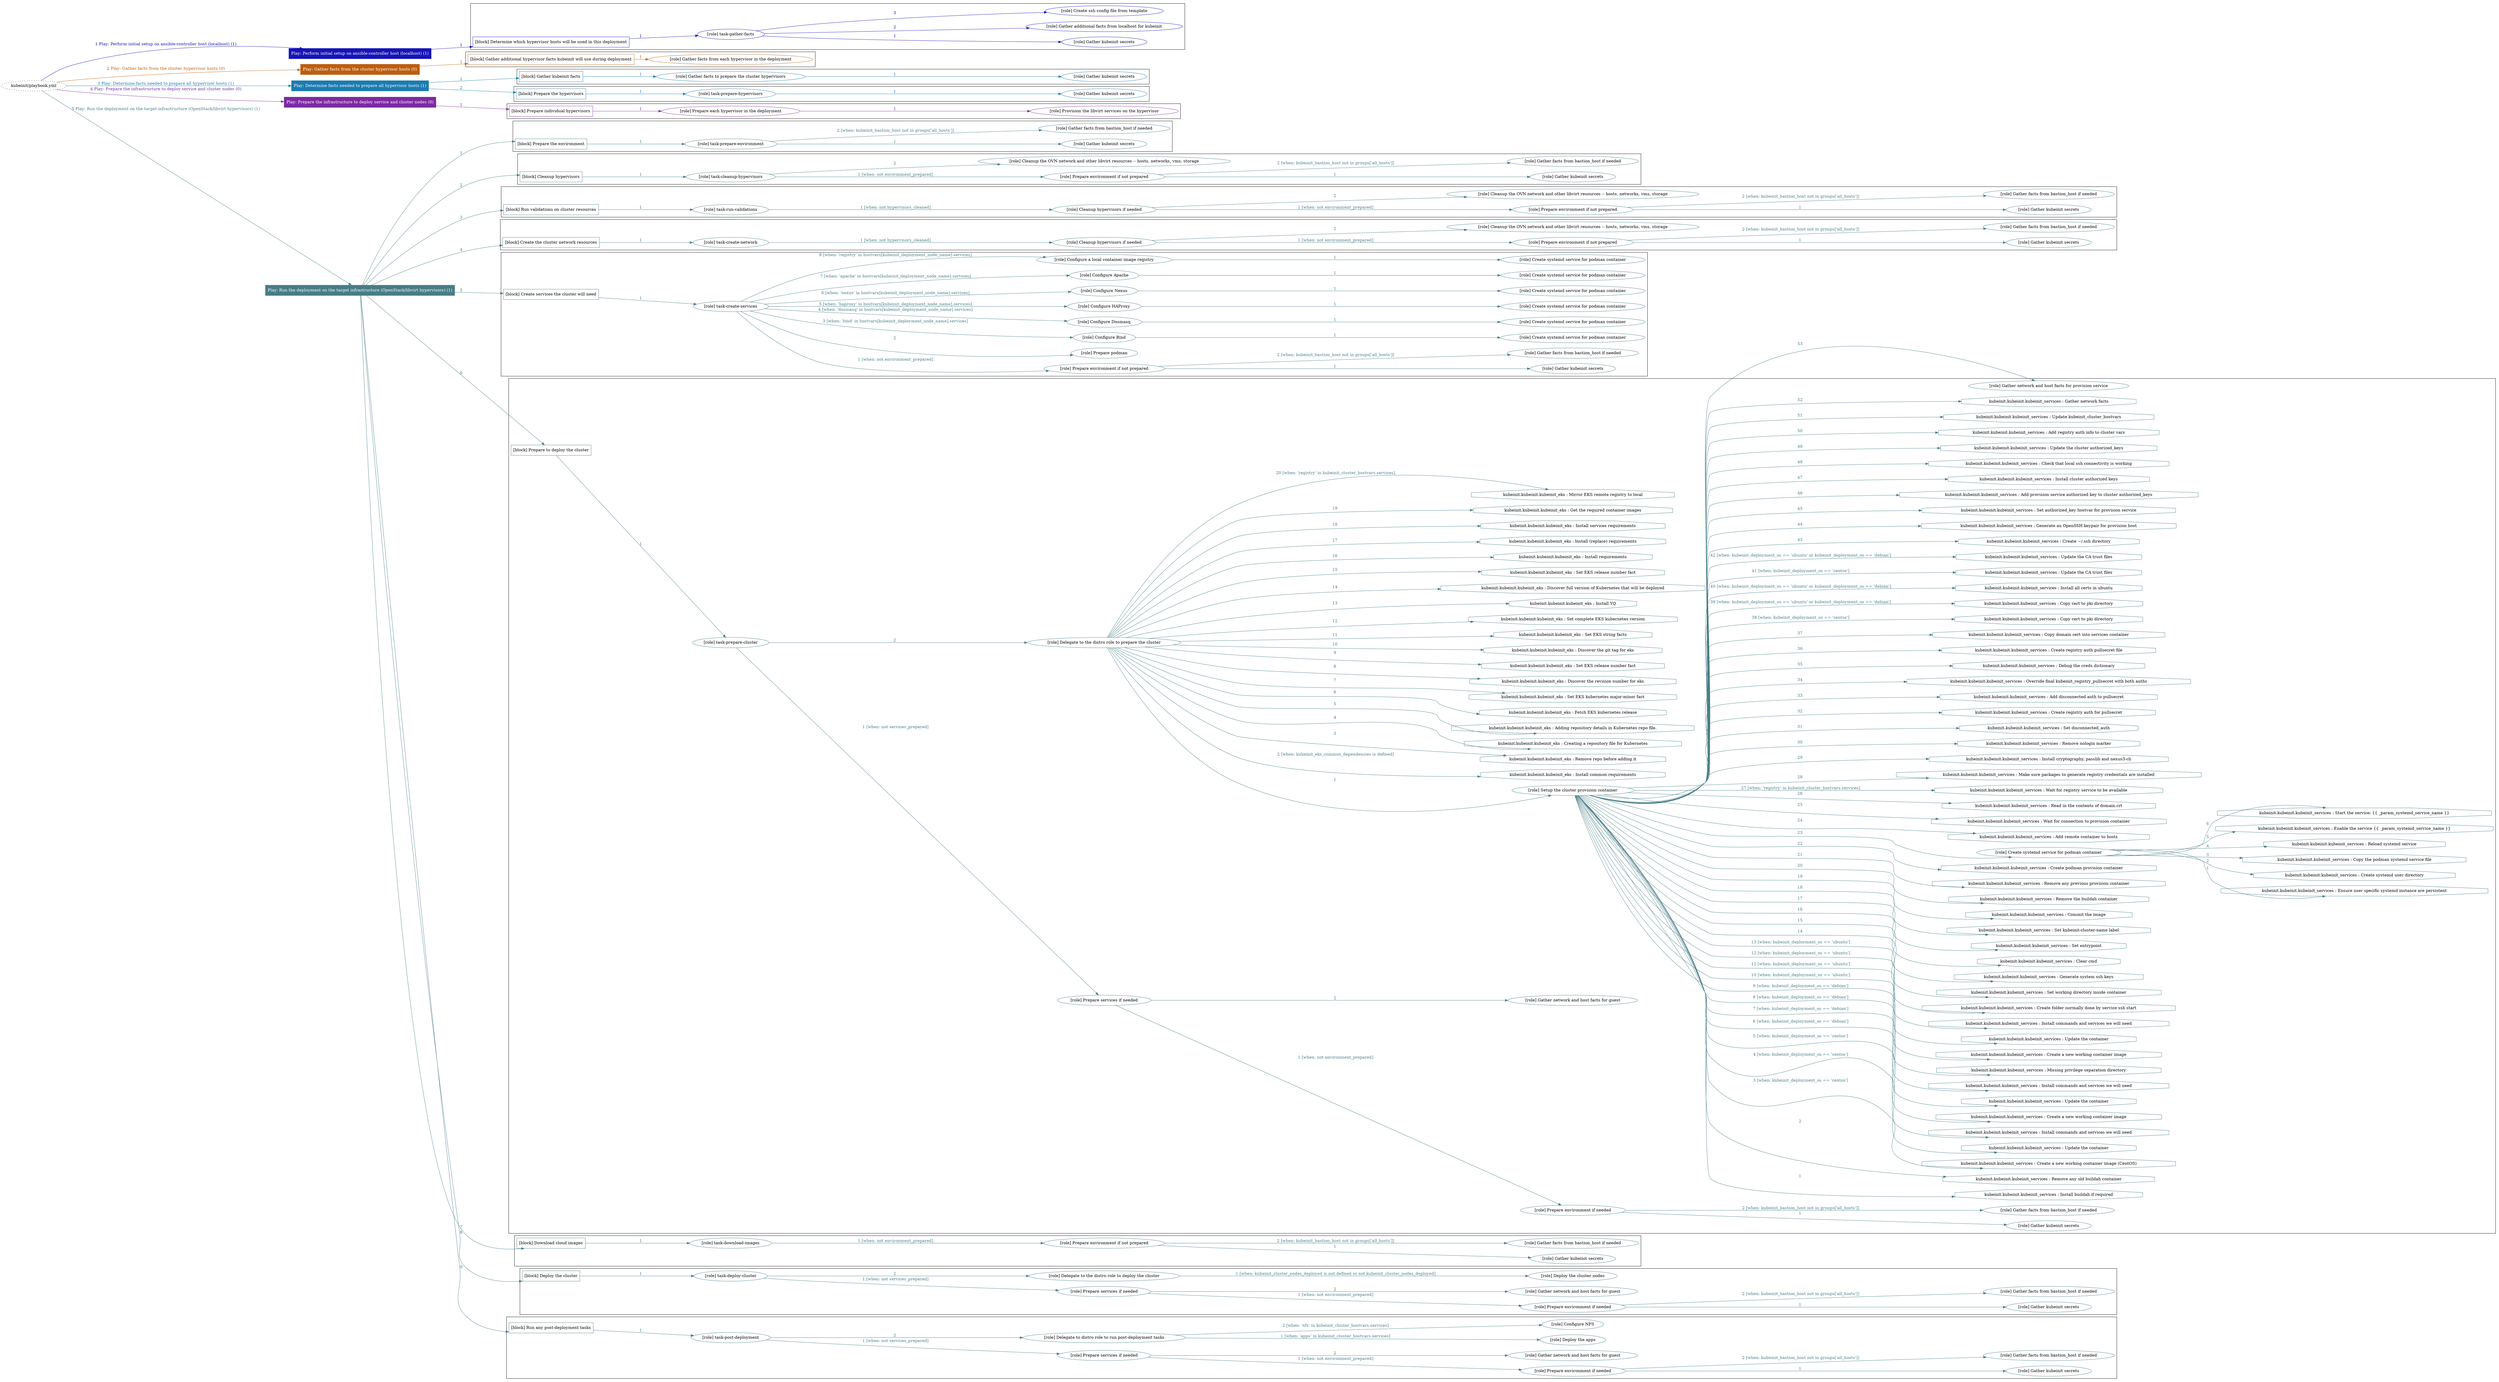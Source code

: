 digraph {
	graph [concentrate=true ordering=in rankdir=LR ratio=fill]
	edge [esep=5 sep=10]
	"kubeinit/playbook.yml" [URL="/home/runner/work/kubeinit/kubeinit/kubeinit/playbook.yml" id=playbook_9f39e0ad style=dotted]
	"kubeinit/playbook.yml" -> play_6efdcb7c [label="1 Play: Perform initial setup on ansible-controller host (localhost) (1)" color="#1714b8" fontcolor="#1714b8" id=edge_play_6efdcb7c labeltooltip="1 Play: Perform initial setup on ansible-controller host (localhost) (1)" tooltip="1 Play: Perform initial setup on ansible-controller host (localhost) (1)"]
	subgraph "Play: Perform initial setup on ansible-controller host (localhost) (1)" {
		play_6efdcb7c [label="Play: Perform initial setup on ansible-controller host (localhost) (1)" URL="/home/runner/work/kubeinit/kubeinit/kubeinit/playbook.yml" color="#1714b8" fontcolor="#ffffff" id=play_6efdcb7c shape=box style=filled tooltip=localhost]
		play_6efdcb7c -> block_92174b14 [label=1 color="#1714b8" fontcolor="#1714b8" id=edge_block_92174b14 labeltooltip=1 tooltip=1]
		subgraph cluster_block_92174b14 {
			block_92174b14 [label="[block] Determine which hypervisor hosts will be used in this deployment" URL="/home/runner/work/kubeinit/kubeinit/kubeinit/playbook.yml" color="#1714b8" id=block_92174b14 labeltooltip="Determine which hypervisor hosts will be used in this deployment" shape=box tooltip="Determine which hypervisor hosts will be used in this deployment"]
			block_92174b14 -> role_2ef08780 [label="1 " color="#1714b8" fontcolor="#1714b8" id=edge_role_2ef08780 labeltooltip="1 " tooltip="1 "]
			subgraph "task-gather-facts" {
				role_2ef08780 [label="[role] task-gather-facts" URL="/home/runner/work/kubeinit/kubeinit/kubeinit/playbook.yml" color="#1714b8" id=role_2ef08780 tooltip="task-gather-facts"]
				role_2ef08780 -> role_d2f0b374 [label="1 " color="#1714b8" fontcolor="#1714b8" id=edge_role_d2f0b374 labeltooltip="1 " tooltip="1 "]
				subgraph "Gather kubeinit secrets" {
					role_d2f0b374 [label="[role] Gather kubeinit secrets" URL="/home/runner/.ansible/collections/ansible_collections/kubeinit/kubeinit/roles/kubeinit_prepare/tasks/build_hypervisors_group.yml" color="#1714b8" id=role_d2f0b374 tooltip="Gather kubeinit secrets"]
				}
				role_2ef08780 -> role_5c869385 [label="2 " color="#1714b8" fontcolor="#1714b8" id=edge_role_5c869385 labeltooltip="2 " tooltip="2 "]
				subgraph "Gather additional facts from localhost for kubeinit" {
					role_5c869385 [label="[role] Gather additional facts from localhost for kubeinit" URL="/home/runner/.ansible/collections/ansible_collections/kubeinit/kubeinit/roles/kubeinit_prepare/tasks/build_hypervisors_group.yml" color="#1714b8" id=role_5c869385 tooltip="Gather additional facts from localhost for kubeinit"]
				}
				role_2ef08780 -> role_0df010bc [label="3 " color="#1714b8" fontcolor="#1714b8" id=edge_role_0df010bc labeltooltip="3 " tooltip="3 "]
				subgraph "Create ssh config file from template" {
					role_0df010bc [label="[role] Create ssh config file from template" URL="/home/runner/.ansible/collections/ansible_collections/kubeinit/kubeinit/roles/kubeinit_prepare/tasks/build_hypervisors_group.yml" color="#1714b8" id=role_0df010bc tooltip="Create ssh config file from template"]
				}
			}
		}
	}
	"kubeinit/playbook.yml" -> play_f1e790df [label="2 Play: Gather facts from the cluster hypervisor hosts (0)" color="#bd5e0f" fontcolor="#bd5e0f" id=edge_play_f1e790df labeltooltip="2 Play: Gather facts from the cluster hypervisor hosts (0)" tooltip="2 Play: Gather facts from the cluster hypervisor hosts (0)"]
	subgraph "Play: Gather facts from the cluster hypervisor hosts (0)" {
		play_f1e790df [label="Play: Gather facts from the cluster hypervisor hosts (0)" URL="/home/runner/work/kubeinit/kubeinit/kubeinit/playbook.yml" color="#bd5e0f" fontcolor="#ffffff" id=play_f1e790df shape=box style=filled tooltip="Play: Gather facts from the cluster hypervisor hosts (0)"]
		play_f1e790df -> block_6ee70f59 [label=1 color="#bd5e0f" fontcolor="#bd5e0f" id=edge_block_6ee70f59 labeltooltip=1 tooltip=1]
		subgraph cluster_block_6ee70f59 {
			block_6ee70f59 [label="[block] Gather additional hypervisor facts kubeinit will use during deployment" URL="/home/runner/work/kubeinit/kubeinit/kubeinit/playbook.yml" color="#bd5e0f" id=block_6ee70f59 labeltooltip="Gather additional hypervisor facts kubeinit will use during deployment" shape=box tooltip="Gather additional hypervisor facts kubeinit will use during deployment"]
			block_6ee70f59 -> role_606be011 [label="1 " color="#bd5e0f" fontcolor="#bd5e0f" id=edge_role_606be011 labeltooltip="1 " tooltip="1 "]
			subgraph "Gather facts from each hypervisor in the deployment" {
				role_606be011 [label="[role] Gather facts from each hypervisor in the deployment" URL="/home/runner/work/kubeinit/kubeinit/kubeinit/playbook.yml" color="#bd5e0f" id=role_606be011 tooltip="Gather facts from each hypervisor in the deployment"]
			}
		}
	}
	"kubeinit/playbook.yml" -> play_76c6060b [label="3 Play: Determine facts needed to prepare all hypervisor hosts (1)" color="#1c7bb0" fontcolor="#1c7bb0" id=edge_play_76c6060b labeltooltip="3 Play: Determine facts needed to prepare all hypervisor hosts (1)" tooltip="3 Play: Determine facts needed to prepare all hypervisor hosts (1)"]
	subgraph "Play: Determine facts needed to prepare all hypervisor hosts (1)" {
		play_76c6060b [label="Play: Determine facts needed to prepare all hypervisor hosts (1)" URL="/home/runner/work/kubeinit/kubeinit/kubeinit/playbook.yml" color="#1c7bb0" fontcolor="#ffffff" id=play_76c6060b shape=box style=filled tooltip=localhost]
		play_76c6060b -> block_2d983b4d [label=1 color="#1c7bb0" fontcolor="#1c7bb0" id=edge_block_2d983b4d labeltooltip=1 tooltip=1]
		subgraph cluster_block_2d983b4d {
			block_2d983b4d [label="[block] Gather kubeinit facts" URL="/home/runner/work/kubeinit/kubeinit/kubeinit/playbook.yml" color="#1c7bb0" id=block_2d983b4d labeltooltip="Gather kubeinit facts" shape=box tooltip="Gather kubeinit facts"]
			block_2d983b4d -> role_c343a300 [label="1 " color="#1c7bb0" fontcolor="#1c7bb0" id=edge_role_c343a300 labeltooltip="1 " tooltip="1 "]
			subgraph "Gather facts to prepare the cluster hypervisors" {
				role_c343a300 [label="[role] Gather facts to prepare the cluster hypervisors" URL="/home/runner/work/kubeinit/kubeinit/kubeinit/playbook.yml" color="#1c7bb0" id=role_c343a300 tooltip="Gather facts to prepare the cluster hypervisors"]
				role_c343a300 -> role_64ab8240 [label="1 " color="#1c7bb0" fontcolor="#1c7bb0" id=edge_role_64ab8240 labeltooltip="1 " tooltip="1 "]
				subgraph "Gather kubeinit secrets" {
					role_64ab8240 [label="[role] Gather kubeinit secrets" URL="/home/runner/.ansible/collections/ansible_collections/kubeinit/kubeinit/roles/kubeinit_prepare/tasks/gather_kubeinit_facts.yml" color="#1c7bb0" id=role_64ab8240 tooltip="Gather kubeinit secrets"]
				}
			}
		}
		play_76c6060b -> block_7d4cf22a [label=2 color="#1c7bb0" fontcolor="#1c7bb0" id=edge_block_7d4cf22a labeltooltip=2 tooltip=2]
		subgraph cluster_block_7d4cf22a {
			block_7d4cf22a [label="[block] Prepare the hypervisors" URL="/home/runner/work/kubeinit/kubeinit/kubeinit/playbook.yml" color="#1c7bb0" id=block_7d4cf22a labeltooltip="Prepare the hypervisors" shape=box tooltip="Prepare the hypervisors"]
			block_7d4cf22a -> role_3485283f [label="1 " color="#1c7bb0" fontcolor="#1c7bb0" id=edge_role_3485283f labeltooltip="1 " tooltip="1 "]
			subgraph "task-prepare-hypervisors" {
				role_3485283f [label="[role] task-prepare-hypervisors" URL="/home/runner/work/kubeinit/kubeinit/kubeinit/playbook.yml" color="#1c7bb0" id=role_3485283f tooltip="task-prepare-hypervisors"]
				role_3485283f -> role_e83d85b8 [label="1 " color="#1c7bb0" fontcolor="#1c7bb0" id=edge_role_e83d85b8 labeltooltip="1 " tooltip="1 "]
				subgraph "Gather kubeinit secrets" {
					role_e83d85b8 [label="[role] Gather kubeinit secrets" URL="/home/runner/.ansible/collections/ansible_collections/kubeinit/kubeinit/roles/kubeinit_prepare/tasks/gather_kubeinit_facts.yml" color="#1c7bb0" id=role_e83d85b8 tooltip="Gather kubeinit secrets"]
				}
			}
		}
	}
	"kubeinit/playbook.yml" -> play_fb43d4f8 [label="4 Play: Prepare the infrastructure to deploy service and cluster nodes (0)" color="#7d29a3" fontcolor="#7d29a3" id=edge_play_fb43d4f8 labeltooltip="4 Play: Prepare the infrastructure to deploy service and cluster nodes (0)" tooltip="4 Play: Prepare the infrastructure to deploy service and cluster nodes (0)"]
	subgraph "Play: Prepare the infrastructure to deploy service and cluster nodes (0)" {
		play_fb43d4f8 [label="Play: Prepare the infrastructure to deploy service and cluster nodes (0)" URL="/home/runner/work/kubeinit/kubeinit/kubeinit/playbook.yml" color="#7d29a3" fontcolor="#ffffff" id=play_fb43d4f8 shape=box style=filled tooltip="Play: Prepare the infrastructure to deploy service and cluster nodes (0)"]
		play_fb43d4f8 -> block_374b386a [label=1 color="#7d29a3" fontcolor="#7d29a3" id=edge_block_374b386a labeltooltip=1 tooltip=1]
		subgraph cluster_block_374b386a {
			block_374b386a [label="[block] Prepare individual hypervisors" URL="/home/runner/work/kubeinit/kubeinit/kubeinit/playbook.yml" color="#7d29a3" id=block_374b386a labeltooltip="Prepare individual hypervisors" shape=box tooltip="Prepare individual hypervisors"]
			block_374b386a -> role_99724129 [label="1 " color="#7d29a3" fontcolor="#7d29a3" id=edge_role_99724129 labeltooltip="1 " tooltip="1 "]
			subgraph "Prepare each hypervisor in the deployment" {
				role_99724129 [label="[role] Prepare each hypervisor in the deployment" URL="/home/runner/work/kubeinit/kubeinit/kubeinit/playbook.yml" color="#7d29a3" id=role_99724129 tooltip="Prepare each hypervisor in the deployment"]
				role_99724129 -> role_544f5f0c [label="1 " color="#7d29a3" fontcolor="#7d29a3" id=edge_role_544f5f0c labeltooltip="1 " tooltip="1 "]
				subgraph "Provision the libvirt services on the hypervisor" {
					role_544f5f0c [label="[role] Provision the libvirt services on the hypervisor" URL="/home/runner/.ansible/collections/ansible_collections/kubeinit/kubeinit/roles/kubeinit_prepare/tasks/prepare_hypervisor.yml" color="#7d29a3" id=role_544f5f0c tooltip="Provision the libvirt services on the hypervisor"]
				}
			}
		}
	}
	"kubeinit/playbook.yml" -> play_79e73fa8 [label="5 Play: Run the deployment on the target infrastructure (OpenStack/libvirt hypervisors) (1)" color="#477d85" fontcolor="#477d85" id=edge_play_79e73fa8 labeltooltip="5 Play: Run the deployment on the target infrastructure (OpenStack/libvirt hypervisors) (1)" tooltip="5 Play: Run the deployment on the target infrastructure (OpenStack/libvirt hypervisors) (1)"]
	subgraph "Play: Run the deployment on the target infrastructure (OpenStack/libvirt hypervisors) (1)" {
		play_79e73fa8 [label="Play: Run the deployment on the target infrastructure (OpenStack/libvirt hypervisors) (1)" URL="/home/runner/work/kubeinit/kubeinit/kubeinit/playbook.yml" color="#477d85" fontcolor="#ffffff" id=play_79e73fa8 shape=box style=filled tooltip=localhost]
		play_79e73fa8 -> block_40791fca [label=1 color="#477d85" fontcolor="#477d85" id=edge_block_40791fca labeltooltip=1 tooltip=1]
		subgraph cluster_block_40791fca {
			block_40791fca [label="[block] Prepare the environment" URL="/home/runner/work/kubeinit/kubeinit/kubeinit/playbook.yml" color="#477d85" id=block_40791fca labeltooltip="Prepare the environment" shape=box tooltip="Prepare the environment"]
			block_40791fca -> role_e2ef460a [label="1 " color="#477d85" fontcolor="#477d85" id=edge_role_e2ef460a labeltooltip="1 " tooltip="1 "]
			subgraph "task-prepare-environment" {
				role_e2ef460a [label="[role] task-prepare-environment" URL="/home/runner/work/kubeinit/kubeinit/kubeinit/playbook.yml" color="#477d85" id=role_e2ef460a tooltip="task-prepare-environment"]
				role_e2ef460a -> role_60c8d959 [label="1 " color="#477d85" fontcolor="#477d85" id=edge_role_60c8d959 labeltooltip="1 " tooltip="1 "]
				subgraph "Gather kubeinit secrets" {
					role_60c8d959 [label="[role] Gather kubeinit secrets" URL="/home/runner/.ansible/collections/ansible_collections/kubeinit/kubeinit/roles/kubeinit_prepare/tasks/gather_kubeinit_facts.yml" color="#477d85" id=role_60c8d959 tooltip="Gather kubeinit secrets"]
				}
				role_e2ef460a -> role_b425e8ee [label="2 [when: kubeinit_bastion_host not in groups['all_hosts']]" color="#477d85" fontcolor="#477d85" id=edge_role_b425e8ee labeltooltip="2 [when: kubeinit_bastion_host not in groups['all_hosts']]" tooltip="2 [when: kubeinit_bastion_host not in groups['all_hosts']]"]
				subgraph "Gather facts from bastion_host if needed" {
					role_b425e8ee [label="[role] Gather facts from bastion_host if needed" URL="/home/runner/.ansible/collections/ansible_collections/kubeinit/kubeinit/roles/kubeinit_prepare/tasks/main.yml" color="#477d85" id=role_b425e8ee tooltip="Gather facts from bastion_host if needed"]
				}
			}
		}
		play_79e73fa8 -> block_18dc380b [label=2 color="#477d85" fontcolor="#477d85" id=edge_block_18dc380b labeltooltip=2 tooltip=2]
		subgraph cluster_block_18dc380b {
			block_18dc380b [label="[block] Cleanup hypervisors" URL="/home/runner/work/kubeinit/kubeinit/kubeinit/playbook.yml" color="#477d85" id=block_18dc380b labeltooltip="Cleanup hypervisors" shape=box tooltip="Cleanup hypervisors"]
			block_18dc380b -> role_c6813309 [label="1 " color="#477d85" fontcolor="#477d85" id=edge_role_c6813309 labeltooltip="1 " tooltip="1 "]
			subgraph "task-cleanup-hypervisors" {
				role_c6813309 [label="[role] task-cleanup-hypervisors" URL="/home/runner/work/kubeinit/kubeinit/kubeinit/playbook.yml" color="#477d85" id=role_c6813309 tooltip="task-cleanup-hypervisors"]
				role_c6813309 -> role_197e3eb9 [label="1 [when: not environment_prepared]" color="#477d85" fontcolor="#477d85" id=edge_role_197e3eb9 labeltooltip="1 [when: not environment_prepared]" tooltip="1 [when: not environment_prepared]"]
				subgraph "Prepare environment if not prepared" {
					role_197e3eb9 [label="[role] Prepare environment if not prepared" URL="/home/runner/.ansible/collections/ansible_collections/kubeinit/kubeinit/roles/kubeinit_libvirt/tasks/cleanup_hypervisors.yml" color="#477d85" id=role_197e3eb9 tooltip="Prepare environment if not prepared"]
					role_197e3eb9 -> role_aea3e402 [label="1 " color="#477d85" fontcolor="#477d85" id=edge_role_aea3e402 labeltooltip="1 " tooltip="1 "]
					subgraph "Gather kubeinit secrets" {
						role_aea3e402 [label="[role] Gather kubeinit secrets" URL="/home/runner/.ansible/collections/ansible_collections/kubeinit/kubeinit/roles/kubeinit_prepare/tasks/gather_kubeinit_facts.yml" color="#477d85" id=role_aea3e402 tooltip="Gather kubeinit secrets"]
					}
					role_197e3eb9 -> role_f25383ed [label="2 [when: kubeinit_bastion_host not in groups['all_hosts']]" color="#477d85" fontcolor="#477d85" id=edge_role_f25383ed labeltooltip="2 [when: kubeinit_bastion_host not in groups['all_hosts']]" tooltip="2 [when: kubeinit_bastion_host not in groups['all_hosts']]"]
					subgraph "Gather facts from bastion_host if needed" {
						role_f25383ed [label="[role] Gather facts from bastion_host if needed" URL="/home/runner/.ansible/collections/ansible_collections/kubeinit/kubeinit/roles/kubeinit_prepare/tasks/main.yml" color="#477d85" id=role_f25383ed tooltip="Gather facts from bastion_host if needed"]
					}
				}
				role_c6813309 -> role_2ed48ad2 [label="2 " color="#477d85" fontcolor="#477d85" id=edge_role_2ed48ad2 labeltooltip="2 " tooltip="2 "]
				subgraph "Cleanup the OVN network and other libvirt resources -- hosts, networks, vms, storage" {
					role_2ed48ad2 [label="[role] Cleanup the OVN network and other libvirt resources -- hosts, networks, vms, storage" URL="/home/runner/.ansible/collections/ansible_collections/kubeinit/kubeinit/roles/kubeinit_libvirt/tasks/cleanup_hypervisors.yml" color="#477d85" id=role_2ed48ad2 tooltip="Cleanup the OVN network and other libvirt resources -- hosts, networks, vms, storage"]
				}
			}
		}
		play_79e73fa8 -> block_468a84e7 [label=3 color="#477d85" fontcolor="#477d85" id=edge_block_468a84e7 labeltooltip=3 tooltip=3]
		subgraph cluster_block_468a84e7 {
			block_468a84e7 [label="[block] Run validations on cluster resources" URL="/home/runner/work/kubeinit/kubeinit/kubeinit/playbook.yml" color="#477d85" id=block_468a84e7 labeltooltip="Run validations on cluster resources" shape=box tooltip="Run validations on cluster resources"]
			block_468a84e7 -> role_96003b88 [label="1 " color="#477d85" fontcolor="#477d85" id=edge_role_96003b88 labeltooltip="1 " tooltip="1 "]
			subgraph "task-run-validations" {
				role_96003b88 [label="[role] task-run-validations" URL="/home/runner/work/kubeinit/kubeinit/kubeinit/playbook.yml" color="#477d85" id=role_96003b88 tooltip="task-run-validations"]
				role_96003b88 -> role_5dc79b37 [label="1 [when: not hypervisors_cleaned]" color="#477d85" fontcolor="#477d85" id=edge_role_5dc79b37 labeltooltip="1 [when: not hypervisors_cleaned]" tooltip="1 [when: not hypervisors_cleaned]"]
				subgraph "Cleanup hypervisors if needed" {
					role_5dc79b37 [label="[role] Cleanup hypervisors if needed" URL="/home/runner/.ansible/collections/ansible_collections/kubeinit/kubeinit/roles/kubeinit_validations/tasks/main.yml" color="#477d85" id=role_5dc79b37 tooltip="Cleanup hypervisors if needed"]
					role_5dc79b37 -> role_7829bd41 [label="1 [when: not environment_prepared]" color="#477d85" fontcolor="#477d85" id=edge_role_7829bd41 labeltooltip="1 [when: not environment_prepared]" tooltip="1 [when: not environment_prepared]"]
					subgraph "Prepare environment if not prepared" {
						role_7829bd41 [label="[role] Prepare environment if not prepared" URL="/home/runner/.ansible/collections/ansible_collections/kubeinit/kubeinit/roles/kubeinit_libvirt/tasks/cleanup_hypervisors.yml" color="#477d85" id=role_7829bd41 tooltip="Prepare environment if not prepared"]
						role_7829bd41 -> role_99461701 [label="1 " color="#477d85" fontcolor="#477d85" id=edge_role_99461701 labeltooltip="1 " tooltip="1 "]
						subgraph "Gather kubeinit secrets" {
							role_99461701 [label="[role] Gather kubeinit secrets" URL="/home/runner/.ansible/collections/ansible_collections/kubeinit/kubeinit/roles/kubeinit_prepare/tasks/gather_kubeinit_facts.yml" color="#477d85" id=role_99461701 tooltip="Gather kubeinit secrets"]
						}
						role_7829bd41 -> role_0f875d35 [label="2 [when: kubeinit_bastion_host not in groups['all_hosts']]" color="#477d85" fontcolor="#477d85" id=edge_role_0f875d35 labeltooltip="2 [when: kubeinit_bastion_host not in groups['all_hosts']]" tooltip="2 [when: kubeinit_bastion_host not in groups['all_hosts']]"]
						subgraph "Gather facts from bastion_host if needed" {
							role_0f875d35 [label="[role] Gather facts from bastion_host if needed" URL="/home/runner/.ansible/collections/ansible_collections/kubeinit/kubeinit/roles/kubeinit_prepare/tasks/main.yml" color="#477d85" id=role_0f875d35 tooltip="Gather facts from bastion_host if needed"]
						}
					}
					role_5dc79b37 -> role_75980532 [label="2 " color="#477d85" fontcolor="#477d85" id=edge_role_75980532 labeltooltip="2 " tooltip="2 "]
					subgraph "Cleanup the OVN network and other libvirt resources -- hosts, networks, vms, storage" {
						role_75980532 [label="[role] Cleanup the OVN network and other libvirt resources -- hosts, networks, vms, storage" URL="/home/runner/.ansible/collections/ansible_collections/kubeinit/kubeinit/roles/kubeinit_libvirt/tasks/cleanup_hypervisors.yml" color="#477d85" id=role_75980532 tooltip="Cleanup the OVN network and other libvirt resources -- hosts, networks, vms, storage"]
					}
				}
			}
		}
		play_79e73fa8 -> block_9f579237 [label=4 color="#477d85" fontcolor="#477d85" id=edge_block_9f579237 labeltooltip=4 tooltip=4]
		subgraph cluster_block_9f579237 {
			block_9f579237 [label="[block] Create the cluster network resources" URL="/home/runner/work/kubeinit/kubeinit/kubeinit/playbook.yml" color="#477d85" id=block_9f579237 labeltooltip="Create the cluster network resources" shape=box tooltip="Create the cluster network resources"]
			block_9f579237 -> role_1bac0e69 [label="1 " color="#477d85" fontcolor="#477d85" id=edge_role_1bac0e69 labeltooltip="1 " tooltip="1 "]
			subgraph "task-create-network" {
				role_1bac0e69 [label="[role] task-create-network" URL="/home/runner/work/kubeinit/kubeinit/kubeinit/playbook.yml" color="#477d85" id=role_1bac0e69 tooltip="task-create-network"]
				role_1bac0e69 -> role_2900d74b [label="1 [when: not hypervisors_cleaned]" color="#477d85" fontcolor="#477d85" id=edge_role_2900d74b labeltooltip="1 [when: not hypervisors_cleaned]" tooltip="1 [when: not hypervisors_cleaned]"]
				subgraph "Cleanup hypervisors if needed" {
					role_2900d74b [label="[role] Cleanup hypervisors if needed" URL="/home/runner/.ansible/collections/ansible_collections/kubeinit/kubeinit/roles/kubeinit_libvirt/tasks/create_network.yml" color="#477d85" id=role_2900d74b tooltip="Cleanup hypervisors if needed"]
					role_2900d74b -> role_03f28cc8 [label="1 [when: not environment_prepared]" color="#477d85" fontcolor="#477d85" id=edge_role_03f28cc8 labeltooltip="1 [when: not environment_prepared]" tooltip="1 [when: not environment_prepared]"]
					subgraph "Prepare environment if not prepared" {
						role_03f28cc8 [label="[role] Prepare environment if not prepared" URL="/home/runner/.ansible/collections/ansible_collections/kubeinit/kubeinit/roles/kubeinit_libvirt/tasks/cleanup_hypervisors.yml" color="#477d85" id=role_03f28cc8 tooltip="Prepare environment if not prepared"]
						role_03f28cc8 -> role_4dbcd1d7 [label="1 " color="#477d85" fontcolor="#477d85" id=edge_role_4dbcd1d7 labeltooltip="1 " tooltip="1 "]
						subgraph "Gather kubeinit secrets" {
							role_4dbcd1d7 [label="[role] Gather kubeinit secrets" URL="/home/runner/.ansible/collections/ansible_collections/kubeinit/kubeinit/roles/kubeinit_prepare/tasks/gather_kubeinit_facts.yml" color="#477d85" id=role_4dbcd1d7 tooltip="Gather kubeinit secrets"]
						}
						role_03f28cc8 -> role_f2b213f2 [label="2 [when: kubeinit_bastion_host not in groups['all_hosts']]" color="#477d85" fontcolor="#477d85" id=edge_role_f2b213f2 labeltooltip="2 [when: kubeinit_bastion_host not in groups['all_hosts']]" tooltip="2 [when: kubeinit_bastion_host not in groups['all_hosts']]"]
						subgraph "Gather facts from bastion_host if needed" {
							role_f2b213f2 [label="[role] Gather facts from bastion_host if needed" URL="/home/runner/.ansible/collections/ansible_collections/kubeinit/kubeinit/roles/kubeinit_prepare/tasks/main.yml" color="#477d85" id=role_f2b213f2 tooltip="Gather facts from bastion_host if needed"]
						}
					}
					role_2900d74b -> role_8319bf4e [label="2 " color="#477d85" fontcolor="#477d85" id=edge_role_8319bf4e labeltooltip="2 " tooltip="2 "]
					subgraph "Cleanup the OVN network and other libvirt resources -- hosts, networks, vms, storage" {
						role_8319bf4e [label="[role] Cleanup the OVN network and other libvirt resources -- hosts, networks, vms, storage" URL="/home/runner/.ansible/collections/ansible_collections/kubeinit/kubeinit/roles/kubeinit_libvirt/tasks/cleanup_hypervisors.yml" color="#477d85" id=role_8319bf4e tooltip="Cleanup the OVN network and other libvirt resources -- hosts, networks, vms, storage"]
					}
				}
			}
		}
		play_79e73fa8 -> block_cb327b1c [label=5 color="#477d85" fontcolor="#477d85" id=edge_block_cb327b1c labeltooltip=5 tooltip=5]
		subgraph cluster_block_cb327b1c {
			block_cb327b1c [label="[block] Create services the cluster will need" URL="/home/runner/work/kubeinit/kubeinit/kubeinit/playbook.yml" color="#477d85" id=block_cb327b1c labeltooltip="Create services the cluster will need" shape=box tooltip="Create services the cluster will need"]
			block_cb327b1c -> role_0a8ab7fe [label="1 " color="#477d85" fontcolor="#477d85" id=edge_role_0a8ab7fe labeltooltip="1 " tooltip="1 "]
			subgraph "task-create-services" {
				role_0a8ab7fe [label="[role] task-create-services" URL="/home/runner/work/kubeinit/kubeinit/kubeinit/playbook.yml" color="#477d85" id=role_0a8ab7fe tooltip="task-create-services"]
				role_0a8ab7fe -> role_66cdc36d [label="1 [when: not environment_prepared]" color="#477d85" fontcolor="#477d85" id=edge_role_66cdc36d labeltooltip="1 [when: not environment_prepared]" tooltip="1 [when: not environment_prepared]"]
				subgraph "Prepare environment if not prepared" {
					role_66cdc36d [label="[role] Prepare environment if not prepared" URL="/home/runner/.ansible/collections/ansible_collections/kubeinit/kubeinit/roles/kubeinit_services/tasks/main.yml" color="#477d85" id=role_66cdc36d tooltip="Prepare environment if not prepared"]
					role_66cdc36d -> role_81e197f6 [label="1 " color="#477d85" fontcolor="#477d85" id=edge_role_81e197f6 labeltooltip="1 " tooltip="1 "]
					subgraph "Gather kubeinit secrets" {
						role_81e197f6 [label="[role] Gather kubeinit secrets" URL="/home/runner/.ansible/collections/ansible_collections/kubeinit/kubeinit/roles/kubeinit_prepare/tasks/gather_kubeinit_facts.yml" color="#477d85" id=role_81e197f6 tooltip="Gather kubeinit secrets"]
					}
					role_66cdc36d -> role_0756060f [label="2 [when: kubeinit_bastion_host not in groups['all_hosts']]" color="#477d85" fontcolor="#477d85" id=edge_role_0756060f labeltooltip="2 [when: kubeinit_bastion_host not in groups['all_hosts']]" tooltip="2 [when: kubeinit_bastion_host not in groups['all_hosts']]"]
					subgraph "Gather facts from bastion_host if needed" {
						role_0756060f [label="[role] Gather facts from bastion_host if needed" URL="/home/runner/.ansible/collections/ansible_collections/kubeinit/kubeinit/roles/kubeinit_prepare/tasks/main.yml" color="#477d85" id=role_0756060f tooltip="Gather facts from bastion_host if needed"]
					}
				}
				role_0a8ab7fe -> role_59bff014 [label="2 " color="#477d85" fontcolor="#477d85" id=edge_role_59bff014 labeltooltip="2 " tooltip="2 "]
				subgraph "Prepare podman" {
					role_59bff014 [label="[role] Prepare podman" URL="/home/runner/.ansible/collections/ansible_collections/kubeinit/kubeinit/roles/kubeinit_services/tasks/00_create_service_pod.yml" color="#477d85" id=role_59bff014 tooltip="Prepare podman"]
				}
				role_0a8ab7fe -> role_b356ad25 [label="3 [when: 'bind' in hostvars[kubeinit_deployment_node_name].services]" color="#477d85" fontcolor="#477d85" id=edge_role_b356ad25 labeltooltip="3 [when: 'bind' in hostvars[kubeinit_deployment_node_name].services]" tooltip="3 [when: 'bind' in hostvars[kubeinit_deployment_node_name].services]"]
				subgraph "Configure Bind" {
					role_b356ad25 [label="[role] Configure Bind" URL="/home/runner/.ansible/collections/ansible_collections/kubeinit/kubeinit/roles/kubeinit_services/tasks/start_services_containers.yml" color="#477d85" id=role_b356ad25 tooltip="Configure Bind"]
					role_b356ad25 -> role_083ab1ee [label="1 " color="#477d85" fontcolor="#477d85" id=edge_role_083ab1ee labeltooltip="1 " tooltip="1 "]
					subgraph "Create systemd service for podman container" {
						role_083ab1ee [label="[role] Create systemd service for podman container" URL="/home/runner/.ansible/collections/ansible_collections/kubeinit/kubeinit/roles/kubeinit_bind/tasks/main.yml" color="#477d85" id=role_083ab1ee tooltip="Create systemd service for podman container"]
					}
				}
				role_0a8ab7fe -> role_ae6cde34 [label="4 [when: 'dnsmasq' in hostvars[kubeinit_deployment_node_name].services]" color="#477d85" fontcolor="#477d85" id=edge_role_ae6cde34 labeltooltip="4 [when: 'dnsmasq' in hostvars[kubeinit_deployment_node_name].services]" tooltip="4 [when: 'dnsmasq' in hostvars[kubeinit_deployment_node_name].services]"]
				subgraph "Configure Dnsmasq" {
					role_ae6cde34 [label="[role] Configure Dnsmasq" URL="/home/runner/.ansible/collections/ansible_collections/kubeinit/kubeinit/roles/kubeinit_services/tasks/start_services_containers.yml" color="#477d85" id=role_ae6cde34 tooltip="Configure Dnsmasq"]
					role_ae6cde34 -> role_f25fff7f [label="1 " color="#477d85" fontcolor="#477d85" id=edge_role_f25fff7f labeltooltip="1 " tooltip="1 "]
					subgraph "Create systemd service for podman container" {
						role_f25fff7f [label="[role] Create systemd service for podman container" URL="/home/runner/.ansible/collections/ansible_collections/kubeinit/kubeinit/roles/kubeinit_dnsmasq/tasks/main.yml" color="#477d85" id=role_f25fff7f tooltip="Create systemd service for podman container"]
					}
				}
				role_0a8ab7fe -> role_725be66e [label="5 [when: 'haproxy' in hostvars[kubeinit_deployment_node_name].services]" color="#477d85" fontcolor="#477d85" id=edge_role_725be66e labeltooltip="5 [when: 'haproxy' in hostvars[kubeinit_deployment_node_name].services]" tooltip="5 [when: 'haproxy' in hostvars[kubeinit_deployment_node_name].services]"]
				subgraph "Configure HAProxy" {
					role_725be66e [label="[role] Configure HAProxy" URL="/home/runner/.ansible/collections/ansible_collections/kubeinit/kubeinit/roles/kubeinit_services/tasks/start_services_containers.yml" color="#477d85" id=role_725be66e tooltip="Configure HAProxy"]
					role_725be66e -> role_8f17dd1e [label="1 " color="#477d85" fontcolor="#477d85" id=edge_role_8f17dd1e labeltooltip="1 " tooltip="1 "]
					subgraph "Create systemd service for podman container" {
						role_8f17dd1e [label="[role] Create systemd service for podman container" URL="/home/runner/.ansible/collections/ansible_collections/kubeinit/kubeinit/roles/kubeinit_haproxy/tasks/main.yml" color="#477d85" id=role_8f17dd1e tooltip="Create systemd service for podman container"]
					}
				}
				role_0a8ab7fe -> role_a4528c97 [label="6 [when: 'nexus' in hostvars[kubeinit_deployment_node_name].services]" color="#477d85" fontcolor="#477d85" id=edge_role_a4528c97 labeltooltip="6 [when: 'nexus' in hostvars[kubeinit_deployment_node_name].services]" tooltip="6 [when: 'nexus' in hostvars[kubeinit_deployment_node_name].services]"]
				subgraph "Configure Nexus" {
					role_a4528c97 [label="[role] Configure Nexus" URL="/home/runner/.ansible/collections/ansible_collections/kubeinit/kubeinit/roles/kubeinit_services/tasks/start_services_containers.yml" color="#477d85" id=role_a4528c97 tooltip="Configure Nexus"]
					role_a4528c97 -> role_a2b63b3d [label="1 " color="#477d85" fontcolor="#477d85" id=edge_role_a2b63b3d labeltooltip="1 " tooltip="1 "]
					subgraph "Create systemd service for podman container" {
						role_a2b63b3d [label="[role] Create systemd service for podman container" URL="/home/runner/.ansible/collections/ansible_collections/kubeinit/kubeinit/roles/kubeinit_nexus/tasks/main.yml" color="#477d85" id=role_a2b63b3d tooltip="Create systemd service for podman container"]
					}
				}
				role_0a8ab7fe -> role_10e1d5f5 [label="7 [when: 'apache' in hostvars[kubeinit_deployment_node_name].services]" color="#477d85" fontcolor="#477d85" id=edge_role_10e1d5f5 labeltooltip="7 [when: 'apache' in hostvars[kubeinit_deployment_node_name].services]" tooltip="7 [when: 'apache' in hostvars[kubeinit_deployment_node_name].services]"]
				subgraph "Configure Apache" {
					role_10e1d5f5 [label="[role] Configure Apache" URL="/home/runner/.ansible/collections/ansible_collections/kubeinit/kubeinit/roles/kubeinit_services/tasks/start_services_containers.yml" color="#477d85" id=role_10e1d5f5 tooltip="Configure Apache"]
					role_10e1d5f5 -> role_5d70c314 [label="1 " color="#477d85" fontcolor="#477d85" id=edge_role_5d70c314 labeltooltip="1 " tooltip="1 "]
					subgraph "Create systemd service for podman container" {
						role_5d70c314 [label="[role] Create systemd service for podman container" URL="/home/runner/.ansible/collections/ansible_collections/kubeinit/kubeinit/roles/kubeinit_apache/tasks/main.yml" color="#477d85" id=role_5d70c314 tooltip="Create systemd service for podman container"]
					}
				}
				role_0a8ab7fe -> role_f4252834 [label="8 [when: 'registry' in hostvars[kubeinit_deployment_node_name].services]" color="#477d85" fontcolor="#477d85" id=edge_role_f4252834 labeltooltip="8 [when: 'registry' in hostvars[kubeinit_deployment_node_name].services]" tooltip="8 [when: 'registry' in hostvars[kubeinit_deployment_node_name].services]"]
				subgraph "Configure a local container image registry" {
					role_f4252834 [label="[role] Configure a local container image registry" URL="/home/runner/.ansible/collections/ansible_collections/kubeinit/kubeinit/roles/kubeinit_services/tasks/start_services_containers.yml" color="#477d85" id=role_f4252834 tooltip="Configure a local container image registry"]
					role_f4252834 -> role_e9ced444 [label="1 " color="#477d85" fontcolor="#477d85" id=edge_role_e9ced444 labeltooltip="1 " tooltip="1 "]
					subgraph "Create systemd service for podman container" {
						role_e9ced444 [label="[role] Create systemd service for podman container" URL="/home/runner/.ansible/collections/ansible_collections/kubeinit/kubeinit/roles/kubeinit_registry/tasks/main.yml" color="#477d85" id=role_e9ced444 tooltip="Create systemd service for podman container"]
					}
				}
			}
		}
		play_79e73fa8 -> block_24760329 [label=6 color="#477d85" fontcolor="#477d85" id=edge_block_24760329 labeltooltip=6 tooltip=6]
		subgraph cluster_block_24760329 {
			block_24760329 [label="[block] Prepare to deploy the cluster" URL="/home/runner/work/kubeinit/kubeinit/kubeinit/playbook.yml" color="#477d85" id=block_24760329 labeltooltip="Prepare to deploy the cluster" shape=box tooltip="Prepare to deploy the cluster"]
			block_24760329 -> role_ee2718a3 [label="1 " color="#477d85" fontcolor="#477d85" id=edge_role_ee2718a3 labeltooltip="1 " tooltip="1 "]
			subgraph "task-prepare-cluster" {
				role_ee2718a3 [label="[role] task-prepare-cluster" URL="/home/runner/work/kubeinit/kubeinit/kubeinit/playbook.yml" color="#477d85" id=role_ee2718a3 tooltip="task-prepare-cluster"]
				role_ee2718a3 -> role_017cd8a4 [label="1 [when: not services_prepared]" color="#477d85" fontcolor="#477d85" id=edge_role_017cd8a4 labeltooltip="1 [when: not services_prepared]" tooltip="1 [when: not services_prepared]"]
				subgraph "Prepare services if needed" {
					role_017cd8a4 [label="[role] Prepare services if needed" URL="/home/runner/.ansible/collections/ansible_collections/kubeinit/kubeinit/roles/kubeinit_prepare/tasks/prepare_cluster.yml" color="#477d85" id=role_017cd8a4 tooltip="Prepare services if needed"]
					role_017cd8a4 -> role_a9e9a944 [label="1 [when: not environment_prepared]" color="#477d85" fontcolor="#477d85" id=edge_role_a9e9a944 labeltooltip="1 [when: not environment_prepared]" tooltip="1 [when: not environment_prepared]"]
					subgraph "Prepare environment if needed" {
						role_a9e9a944 [label="[role] Prepare environment if needed" URL="/home/runner/.ansible/collections/ansible_collections/kubeinit/kubeinit/roles/kubeinit_services/tasks/prepare_services.yml" color="#477d85" id=role_a9e9a944 tooltip="Prepare environment if needed"]
						role_a9e9a944 -> role_956db757 [label="1 " color="#477d85" fontcolor="#477d85" id=edge_role_956db757 labeltooltip="1 " tooltip="1 "]
						subgraph "Gather kubeinit secrets" {
							role_956db757 [label="[role] Gather kubeinit secrets" URL="/home/runner/.ansible/collections/ansible_collections/kubeinit/kubeinit/roles/kubeinit_prepare/tasks/gather_kubeinit_facts.yml" color="#477d85" id=role_956db757 tooltip="Gather kubeinit secrets"]
						}
						role_a9e9a944 -> role_d918c9b3 [label="2 [when: kubeinit_bastion_host not in groups['all_hosts']]" color="#477d85" fontcolor="#477d85" id=edge_role_d918c9b3 labeltooltip="2 [when: kubeinit_bastion_host not in groups['all_hosts']]" tooltip="2 [when: kubeinit_bastion_host not in groups['all_hosts']]"]
						subgraph "Gather facts from bastion_host if needed" {
							role_d918c9b3 [label="[role] Gather facts from bastion_host if needed" URL="/home/runner/.ansible/collections/ansible_collections/kubeinit/kubeinit/roles/kubeinit_prepare/tasks/main.yml" color="#477d85" id=role_d918c9b3 tooltip="Gather facts from bastion_host if needed"]
						}
					}
					role_017cd8a4 -> role_47478840 [label="2 " color="#477d85" fontcolor="#477d85" id=edge_role_47478840 labeltooltip="2 " tooltip="2 "]
					subgraph "Gather network and host facts for guest" {
						role_47478840 [label="[role] Gather network and host facts for guest" URL="/home/runner/.ansible/collections/ansible_collections/kubeinit/kubeinit/roles/kubeinit_services/tasks/prepare_services.yml" color="#477d85" id=role_47478840 tooltip="Gather network and host facts for guest"]
					}
				}
				role_ee2718a3 -> role_686f6444 [label="2 " color="#477d85" fontcolor="#477d85" id=edge_role_686f6444 labeltooltip="2 " tooltip="2 "]
				subgraph "Delegate to the distro role to prepare the cluster" {
					role_686f6444 [label="[role] Delegate to the distro role to prepare the cluster" URL="/home/runner/.ansible/collections/ansible_collections/kubeinit/kubeinit/roles/kubeinit_prepare/tasks/prepare_cluster.yml" color="#477d85" id=role_686f6444 tooltip="Delegate to the distro role to prepare the cluster"]
					role_686f6444 -> role_f6caeebf [label="1 " color="#477d85" fontcolor="#477d85" id=edge_role_f6caeebf labeltooltip="1 " tooltip="1 "]
					subgraph "Setup the cluster provision container" {
						role_f6caeebf [label="[role] Setup the cluster provision container" URL="/home/runner/.ansible/collections/ansible_collections/kubeinit/kubeinit/roles/kubeinit_eks/tasks/prepare_cluster.yml" color="#477d85" id=role_f6caeebf tooltip="Setup the cluster provision container"]
						task_6e2511d1 [label="kubeinit.kubeinit.kubeinit_services : Install buildah if required" URL="/home/runner/.ansible/collections/ansible_collections/kubeinit/kubeinit/roles/kubeinit_services/tasks/create_provision_container.yml" color="#477d85" id=task_6e2511d1 shape=octagon tooltip="kubeinit.kubeinit.kubeinit_services : Install buildah if required"]
						role_f6caeebf -> task_6e2511d1 [label="1 " color="#477d85" fontcolor="#477d85" id=edge_task_6e2511d1 labeltooltip="1 " tooltip="1 "]
						task_8dc68a2d [label="kubeinit.kubeinit.kubeinit_services : Remove any old buildah container" URL="/home/runner/.ansible/collections/ansible_collections/kubeinit/kubeinit/roles/kubeinit_services/tasks/create_provision_container.yml" color="#477d85" id=task_8dc68a2d shape=octagon tooltip="kubeinit.kubeinit.kubeinit_services : Remove any old buildah container"]
						role_f6caeebf -> task_8dc68a2d [label="2 " color="#477d85" fontcolor="#477d85" id=edge_task_8dc68a2d labeltooltip="2 " tooltip="2 "]
						task_88085e7d [label="kubeinit.kubeinit.kubeinit_services : Create a new working container image (CentOS)" URL="/home/runner/.ansible/collections/ansible_collections/kubeinit/kubeinit/roles/kubeinit_services/tasks/create_provision_container.yml" color="#477d85" id=task_88085e7d shape=octagon tooltip="kubeinit.kubeinit.kubeinit_services : Create a new working container image (CentOS)"]
						role_f6caeebf -> task_88085e7d [label="3 [when: kubeinit_deployment_os == 'centos']" color="#477d85" fontcolor="#477d85" id=edge_task_88085e7d labeltooltip="3 [when: kubeinit_deployment_os == 'centos']" tooltip="3 [when: kubeinit_deployment_os == 'centos']"]
						task_0d654810 [label="kubeinit.kubeinit.kubeinit_services : Update the container" URL="/home/runner/.ansible/collections/ansible_collections/kubeinit/kubeinit/roles/kubeinit_services/tasks/create_provision_container.yml" color="#477d85" id=task_0d654810 shape=octagon tooltip="kubeinit.kubeinit.kubeinit_services : Update the container"]
						role_f6caeebf -> task_0d654810 [label="4 [when: kubeinit_deployment_os == 'centos']" color="#477d85" fontcolor="#477d85" id=edge_task_0d654810 labeltooltip="4 [when: kubeinit_deployment_os == 'centos']" tooltip="4 [when: kubeinit_deployment_os == 'centos']"]
						task_74757fed [label="kubeinit.kubeinit.kubeinit_services : Install commands and services we will need" URL="/home/runner/.ansible/collections/ansible_collections/kubeinit/kubeinit/roles/kubeinit_services/tasks/create_provision_container.yml" color="#477d85" id=task_74757fed shape=octagon tooltip="kubeinit.kubeinit.kubeinit_services : Install commands and services we will need"]
						role_f6caeebf -> task_74757fed [label="5 [when: kubeinit_deployment_os == 'centos']" color="#477d85" fontcolor="#477d85" id=edge_task_74757fed labeltooltip="5 [when: kubeinit_deployment_os == 'centos']" tooltip="5 [when: kubeinit_deployment_os == 'centos']"]
						task_911cee47 [label="kubeinit.kubeinit.kubeinit_services : Create a new working container image" URL="/home/runner/.ansible/collections/ansible_collections/kubeinit/kubeinit/roles/kubeinit_services/tasks/create_provision_container.yml" color="#477d85" id=task_911cee47 shape=octagon tooltip="kubeinit.kubeinit.kubeinit_services : Create a new working container image"]
						role_f6caeebf -> task_911cee47 [label="6 [when: kubeinit_deployment_os == 'debian']" color="#477d85" fontcolor="#477d85" id=edge_task_911cee47 labeltooltip="6 [when: kubeinit_deployment_os == 'debian']" tooltip="6 [when: kubeinit_deployment_os == 'debian']"]
						task_ef53f7cf [label="kubeinit.kubeinit.kubeinit_services : Update the container" URL="/home/runner/.ansible/collections/ansible_collections/kubeinit/kubeinit/roles/kubeinit_services/tasks/create_provision_container.yml" color="#477d85" id=task_ef53f7cf shape=octagon tooltip="kubeinit.kubeinit.kubeinit_services : Update the container"]
						role_f6caeebf -> task_ef53f7cf [label="7 [when: kubeinit_deployment_os == 'debian']" color="#477d85" fontcolor="#477d85" id=edge_task_ef53f7cf labeltooltip="7 [when: kubeinit_deployment_os == 'debian']" tooltip="7 [when: kubeinit_deployment_os == 'debian']"]
						task_fe143cc2 [label="kubeinit.kubeinit.kubeinit_services : Install commands and services we will need" URL="/home/runner/.ansible/collections/ansible_collections/kubeinit/kubeinit/roles/kubeinit_services/tasks/create_provision_container.yml" color="#477d85" id=task_fe143cc2 shape=octagon tooltip="kubeinit.kubeinit.kubeinit_services : Install commands and services we will need"]
						role_f6caeebf -> task_fe143cc2 [label="8 [when: kubeinit_deployment_os == 'debian']" color="#477d85" fontcolor="#477d85" id=edge_task_fe143cc2 labeltooltip="8 [when: kubeinit_deployment_os == 'debian']" tooltip="8 [when: kubeinit_deployment_os == 'debian']"]
						task_4f0d44b9 [label="kubeinit.kubeinit.kubeinit_services : Missing privilege separation directory" URL="/home/runner/.ansible/collections/ansible_collections/kubeinit/kubeinit/roles/kubeinit_services/tasks/create_provision_container.yml" color="#477d85" id=task_4f0d44b9 shape=octagon tooltip="kubeinit.kubeinit.kubeinit_services : Missing privilege separation directory"]
						role_f6caeebf -> task_4f0d44b9 [label="9 [when: kubeinit_deployment_os == 'debian']" color="#477d85" fontcolor="#477d85" id=edge_task_4f0d44b9 labeltooltip="9 [when: kubeinit_deployment_os == 'debian']" tooltip="9 [when: kubeinit_deployment_os == 'debian']"]
						task_56afdded [label="kubeinit.kubeinit.kubeinit_services : Create a new working container image" URL="/home/runner/.ansible/collections/ansible_collections/kubeinit/kubeinit/roles/kubeinit_services/tasks/create_provision_container.yml" color="#477d85" id=task_56afdded shape=octagon tooltip="kubeinit.kubeinit.kubeinit_services : Create a new working container image"]
						role_f6caeebf -> task_56afdded [label="10 [when: kubeinit_deployment_os == 'ubuntu']" color="#477d85" fontcolor="#477d85" id=edge_task_56afdded labeltooltip="10 [when: kubeinit_deployment_os == 'ubuntu']" tooltip="10 [when: kubeinit_deployment_os == 'ubuntu']"]
						task_b222833b [label="kubeinit.kubeinit.kubeinit_services : Update the container" URL="/home/runner/.ansible/collections/ansible_collections/kubeinit/kubeinit/roles/kubeinit_services/tasks/create_provision_container.yml" color="#477d85" id=task_b222833b shape=octagon tooltip="kubeinit.kubeinit.kubeinit_services : Update the container"]
						role_f6caeebf -> task_b222833b [label="11 [when: kubeinit_deployment_os == 'ubuntu']" color="#477d85" fontcolor="#477d85" id=edge_task_b222833b labeltooltip="11 [when: kubeinit_deployment_os == 'ubuntu']" tooltip="11 [when: kubeinit_deployment_os == 'ubuntu']"]
						task_e0c28aa3 [label="kubeinit.kubeinit.kubeinit_services : Install commands and services we will need" URL="/home/runner/.ansible/collections/ansible_collections/kubeinit/kubeinit/roles/kubeinit_services/tasks/create_provision_container.yml" color="#477d85" id=task_e0c28aa3 shape=octagon tooltip="kubeinit.kubeinit.kubeinit_services : Install commands and services we will need"]
						role_f6caeebf -> task_e0c28aa3 [label="12 [when: kubeinit_deployment_os == 'ubuntu']" color="#477d85" fontcolor="#477d85" id=edge_task_e0c28aa3 labeltooltip="12 [when: kubeinit_deployment_os == 'ubuntu']" tooltip="12 [when: kubeinit_deployment_os == 'ubuntu']"]
						task_f6586bee [label="kubeinit.kubeinit.kubeinit_services : Create folder normally done by service ssh start" URL="/home/runner/.ansible/collections/ansible_collections/kubeinit/kubeinit/roles/kubeinit_services/tasks/create_provision_container.yml" color="#477d85" id=task_f6586bee shape=octagon tooltip="kubeinit.kubeinit.kubeinit_services : Create folder normally done by service ssh start"]
						role_f6caeebf -> task_f6586bee [label="13 [when: kubeinit_deployment_os == 'ubuntu']" color="#477d85" fontcolor="#477d85" id=edge_task_f6586bee labeltooltip="13 [when: kubeinit_deployment_os == 'ubuntu']" tooltip="13 [when: kubeinit_deployment_os == 'ubuntu']"]
						task_c68a7b46 [label="kubeinit.kubeinit.kubeinit_services : Set working directory inside container" URL="/home/runner/.ansible/collections/ansible_collections/kubeinit/kubeinit/roles/kubeinit_services/tasks/create_provision_container.yml" color="#477d85" id=task_c68a7b46 shape=octagon tooltip="kubeinit.kubeinit.kubeinit_services : Set working directory inside container"]
						role_f6caeebf -> task_c68a7b46 [label="14 " color="#477d85" fontcolor="#477d85" id=edge_task_c68a7b46 labeltooltip="14 " tooltip="14 "]
						task_c8a85d43 [label="kubeinit.kubeinit.kubeinit_services : Generate system ssh keys" URL="/home/runner/.ansible/collections/ansible_collections/kubeinit/kubeinit/roles/kubeinit_services/tasks/create_provision_container.yml" color="#477d85" id=task_c8a85d43 shape=octagon tooltip="kubeinit.kubeinit.kubeinit_services : Generate system ssh keys"]
						role_f6caeebf -> task_c8a85d43 [label="15 " color="#477d85" fontcolor="#477d85" id=edge_task_c8a85d43 labeltooltip="15 " tooltip="15 "]
						task_bcb76d06 [label="kubeinit.kubeinit.kubeinit_services : Clear cmd" URL="/home/runner/.ansible/collections/ansible_collections/kubeinit/kubeinit/roles/kubeinit_services/tasks/create_provision_container.yml" color="#477d85" id=task_bcb76d06 shape=octagon tooltip="kubeinit.kubeinit.kubeinit_services : Clear cmd"]
						role_f6caeebf -> task_bcb76d06 [label="16 " color="#477d85" fontcolor="#477d85" id=edge_task_bcb76d06 labeltooltip="16 " tooltip="16 "]
						task_8e21c90c [label="kubeinit.kubeinit.kubeinit_services : Set entrypoint" URL="/home/runner/.ansible/collections/ansible_collections/kubeinit/kubeinit/roles/kubeinit_services/tasks/create_provision_container.yml" color="#477d85" id=task_8e21c90c shape=octagon tooltip="kubeinit.kubeinit.kubeinit_services : Set entrypoint"]
						role_f6caeebf -> task_8e21c90c [label="17 " color="#477d85" fontcolor="#477d85" id=edge_task_8e21c90c labeltooltip="17 " tooltip="17 "]
						task_951fe497 [label="kubeinit.kubeinit.kubeinit_services : Set kubeinit-cluster-name label" URL="/home/runner/.ansible/collections/ansible_collections/kubeinit/kubeinit/roles/kubeinit_services/tasks/create_provision_container.yml" color="#477d85" id=task_951fe497 shape=octagon tooltip="kubeinit.kubeinit.kubeinit_services : Set kubeinit-cluster-name label"]
						role_f6caeebf -> task_951fe497 [label="18 " color="#477d85" fontcolor="#477d85" id=edge_task_951fe497 labeltooltip="18 " tooltip="18 "]
						task_b89de607 [label="kubeinit.kubeinit.kubeinit_services : Commit the image" URL="/home/runner/.ansible/collections/ansible_collections/kubeinit/kubeinit/roles/kubeinit_services/tasks/create_provision_container.yml" color="#477d85" id=task_b89de607 shape=octagon tooltip="kubeinit.kubeinit.kubeinit_services : Commit the image"]
						role_f6caeebf -> task_b89de607 [label="19 " color="#477d85" fontcolor="#477d85" id=edge_task_b89de607 labeltooltip="19 " tooltip="19 "]
						task_2d486470 [label="kubeinit.kubeinit.kubeinit_services : Remove the buildah container" URL="/home/runner/.ansible/collections/ansible_collections/kubeinit/kubeinit/roles/kubeinit_services/tasks/create_provision_container.yml" color="#477d85" id=task_2d486470 shape=octagon tooltip="kubeinit.kubeinit.kubeinit_services : Remove the buildah container"]
						role_f6caeebf -> task_2d486470 [label="20 " color="#477d85" fontcolor="#477d85" id=edge_task_2d486470 labeltooltip="20 " tooltip="20 "]
						task_5334190f [label="kubeinit.kubeinit.kubeinit_services : Remove any previous provision container" URL="/home/runner/.ansible/collections/ansible_collections/kubeinit/kubeinit/roles/kubeinit_services/tasks/create_provision_container.yml" color="#477d85" id=task_5334190f shape=octagon tooltip="kubeinit.kubeinit.kubeinit_services : Remove any previous provision container"]
						role_f6caeebf -> task_5334190f [label="21 " color="#477d85" fontcolor="#477d85" id=edge_task_5334190f labeltooltip="21 " tooltip="21 "]
						task_a93b9440 [label="kubeinit.kubeinit.kubeinit_services : Create podman provision container" URL="/home/runner/.ansible/collections/ansible_collections/kubeinit/kubeinit/roles/kubeinit_services/tasks/create_provision_container.yml" color="#477d85" id=task_a93b9440 shape=octagon tooltip="kubeinit.kubeinit.kubeinit_services : Create podman provision container"]
						role_f6caeebf -> task_a93b9440 [label="22 " color="#477d85" fontcolor="#477d85" id=edge_task_a93b9440 labeltooltip="22 " tooltip="22 "]
						role_f6caeebf -> role_b2e95769 [label="23 " color="#477d85" fontcolor="#477d85" id=edge_role_b2e95769 labeltooltip="23 " tooltip="23 "]
						subgraph "Create systemd service for podman container" {
							role_b2e95769 [label="[role] Create systemd service for podman container" URL="/home/runner/.ansible/collections/ansible_collections/kubeinit/kubeinit/roles/kubeinit_services/tasks/create_provision_container.yml" color="#477d85" id=role_b2e95769 tooltip="Create systemd service for podman container"]
							task_dc49923b [label="kubeinit.kubeinit.kubeinit_services : Ensure user specific systemd instance are persistent" URL="/home/runner/.ansible/collections/ansible_collections/kubeinit/kubeinit/roles/kubeinit_services/tasks/create_managed_service.yml" color="#477d85" id=task_dc49923b shape=octagon tooltip="kubeinit.kubeinit.kubeinit_services : Ensure user specific systemd instance are persistent"]
							role_b2e95769 -> task_dc49923b [label="1 " color="#477d85" fontcolor="#477d85" id=edge_task_dc49923b labeltooltip="1 " tooltip="1 "]
							task_da135adb [label="kubeinit.kubeinit.kubeinit_services : Create systemd user directory" URL="/home/runner/.ansible/collections/ansible_collections/kubeinit/kubeinit/roles/kubeinit_services/tasks/create_managed_service.yml" color="#477d85" id=task_da135adb shape=octagon tooltip="kubeinit.kubeinit.kubeinit_services : Create systemd user directory"]
							role_b2e95769 -> task_da135adb [label="2 " color="#477d85" fontcolor="#477d85" id=edge_task_da135adb labeltooltip="2 " tooltip="2 "]
							task_508350aa [label="kubeinit.kubeinit.kubeinit_services : Copy the podman systemd service file" URL="/home/runner/.ansible/collections/ansible_collections/kubeinit/kubeinit/roles/kubeinit_services/tasks/create_managed_service.yml" color="#477d85" id=task_508350aa shape=octagon tooltip="kubeinit.kubeinit.kubeinit_services : Copy the podman systemd service file"]
							role_b2e95769 -> task_508350aa [label="3 " color="#477d85" fontcolor="#477d85" id=edge_task_508350aa labeltooltip="3 " tooltip="3 "]
							task_6e163ff4 [label="kubeinit.kubeinit.kubeinit_services : Reload systemd service" URL="/home/runner/.ansible/collections/ansible_collections/kubeinit/kubeinit/roles/kubeinit_services/tasks/create_managed_service.yml" color="#477d85" id=task_6e163ff4 shape=octagon tooltip="kubeinit.kubeinit.kubeinit_services : Reload systemd service"]
							role_b2e95769 -> task_6e163ff4 [label="4 " color="#477d85" fontcolor="#477d85" id=edge_task_6e163ff4 labeltooltip="4 " tooltip="4 "]
							task_5fc1ec4f [label="kubeinit.kubeinit.kubeinit_services : Enable the service {{ _param_systemd_service_name }}" URL="/home/runner/.ansible/collections/ansible_collections/kubeinit/kubeinit/roles/kubeinit_services/tasks/create_managed_service.yml" color="#477d85" id=task_5fc1ec4f shape=octagon tooltip="kubeinit.kubeinit.kubeinit_services : Enable the service {{ _param_systemd_service_name }}"]
							role_b2e95769 -> task_5fc1ec4f [label="5 " color="#477d85" fontcolor="#477d85" id=edge_task_5fc1ec4f labeltooltip="5 " tooltip="5 "]
							task_d6a2ff2a [label="kubeinit.kubeinit.kubeinit_services : Start the service: {{ _param_systemd_service_name }}" URL="/home/runner/.ansible/collections/ansible_collections/kubeinit/kubeinit/roles/kubeinit_services/tasks/create_managed_service.yml" color="#477d85" id=task_d6a2ff2a shape=octagon tooltip="kubeinit.kubeinit.kubeinit_services : Start the service: {{ _param_systemd_service_name }}"]
							role_b2e95769 -> task_d6a2ff2a [label="6 " color="#477d85" fontcolor="#477d85" id=edge_task_d6a2ff2a labeltooltip="6 " tooltip="6 "]
						}
						task_27ddd041 [label="kubeinit.kubeinit.kubeinit_services : Add remote container to hosts" URL="/home/runner/.ansible/collections/ansible_collections/kubeinit/kubeinit/roles/kubeinit_services/tasks/create_provision_container.yml" color="#477d85" id=task_27ddd041 shape=octagon tooltip="kubeinit.kubeinit.kubeinit_services : Add remote container to hosts"]
						role_f6caeebf -> task_27ddd041 [label="24 " color="#477d85" fontcolor="#477d85" id=edge_task_27ddd041 labeltooltip="24 " tooltip="24 "]
						task_c2ccadc5 [label="kubeinit.kubeinit.kubeinit_services : Wait for connection to provision container" URL="/home/runner/.ansible/collections/ansible_collections/kubeinit/kubeinit/roles/kubeinit_services/tasks/create_provision_container.yml" color="#477d85" id=task_c2ccadc5 shape=octagon tooltip="kubeinit.kubeinit.kubeinit_services : Wait for connection to provision container"]
						role_f6caeebf -> task_c2ccadc5 [label="25 " color="#477d85" fontcolor="#477d85" id=edge_task_c2ccadc5 labeltooltip="25 " tooltip="25 "]
						task_1fde345d [label="kubeinit.kubeinit.kubeinit_services : Read in the contents of domain.crt" URL="/home/runner/.ansible/collections/ansible_collections/kubeinit/kubeinit/roles/kubeinit_services/tasks/create_provision_container.yml" color="#477d85" id=task_1fde345d shape=octagon tooltip="kubeinit.kubeinit.kubeinit_services : Read in the contents of domain.crt"]
						role_f6caeebf -> task_1fde345d [label="26 " color="#477d85" fontcolor="#477d85" id=edge_task_1fde345d labeltooltip="26 " tooltip="26 "]
						task_3db65e3a [label="kubeinit.kubeinit.kubeinit_services : Wait for registry service to be available" URL="/home/runner/.ansible/collections/ansible_collections/kubeinit/kubeinit/roles/kubeinit_services/tasks/create_provision_container.yml" color="#477d85" id=task_3db65e3a shape=octagon tooltip="kubeinit.kubeinit.kubeinit_services : Wait for registry service to be available"]
						role_f6caeebf -> task_3db65e3a [label="27 [when: 'registry' in kubeinit_cluster_hostvars.services]" color="#477d85" fontcolor="#477d85" id=edge_task_3db65e3a labeltooltip="27 [when: 'registry' in kubeinit_cluster_hostvars.services]" tooltip="27 [when: 'registry' in kubeinit_cluster_hostvars.services]"]
						task_bc6a0c09 [label="kubeinit.kubeinit.kubeinit_services : Make sure packages to generate registry credentials are installed" URL="/home/runner/.ansible/collections/ansible_collections/kubeinit/kubeinit/roles/kubeinit_services/tasks/create_provision_container.yml" color="#477d85" id=task_bc6a0c09 shape=octagon tooltip="kubeinit.kubeinit.kubeinit_services : Make sure packages to generate registry credentials are installed"]
						role_f6caeebf -> task_bc6a0c09 [label="28 " color="#477d85" fontcolor="#477d85" id=edge_task_bc6a0c09 labeltooltip="28 " tooltip="28 "]
						task_a803f1b7 [label="kubeinit.kubeinit.kubeinit_services : Install cryptography, passlib and nexus3-cli" URL="/home/runner/.ansible/collections/ansible_collections/kubeinit/kubeinit/roles/kubeinit_services/tasks/create_provision_container.yml" color="#477d85" id=task_a803f1b7 shape=octagon tooltip="kubeinit.kubeinit.kubeinit_services : Install cryptography, passlib and nexus3-cli"]
						role_f6caeebf -> task_a803f1b7 [label="29 " color="#477d85" fontcolor="#477d85" id=edge_task_a803f1b7 labeltooltip="29 " tooltip="29 "]
						task_411c5d80 [label="kubeinit.kubeinit.kubeinit_services : Remove nologin marker" URL="/home/runner/.ansible/collections/ansible_collections/kubeinit/kubeinit/roles/kubeinit_services/tasks/create_provision_container.yml" color="#477d85" id=task_411c5d80 shape=octagon tooltip="kubeinit.kubeinit.kubeinit_services : Remove nologin marker"]
						role_f6caeebf -> task_411c5d80 [label="30 " color="#477d85" fontcolor="#477d85" id=edge_task_411c5d80 labeltooltip="30 " tooltip="30 "]
						task_a5a5ea6f [label="kubeinit.kubeinit.kubeinit_services : Set disconnected_auth" URL="/home/runner/.ansible/collections/ansible_collections/kubeinit/kubeinit/roles/kubeinit_services/tasks/create_provision_container.yml" color="#477d85" id=task_a5a5ea6f shape=octagon tooltip="kubeinit.kubeinit.kubeinit_services : Set disconnected_auth"]
						role_f6caeebf -> task_a5a5ea6f [label="31 " color="#477d85" fontcolor="#477d85" id=edge_task_a5a5ea6f labeltooltip="31 " tooltip="31 "]
						task_dcc784bf [label="kubeinit.kubeinit.kubeinit_services : Create registry auth for pullsecret" URL="/home/runner/.ansible/collections/ansible_collections/kubeinit/kubeinit/roles/kubeinit_services/tasks/create_provision_container.yml" color="#477d85" id=task_dcc784bf shape=octagon tooltip="kubeinit.kubeinit.kubeinit_services : Create registry auth for pullsecret"]
						role_f6caeebf -> task_dcc784bf [label="32 " color="#477d85" fontcolor="#477d85" id=edge_task_dcc784bf labeltooltip="32 " tooltip="32 "]
						task_c97e1719 [label="kubeinit.kubeinit.kubeinit_services : Add disconnected auth to pullsecret" URL="/home/runner/.ansible/collections/ansible_collections/kubeinit/kubeinit/roles/kubeinit_services/tasks/create_provision_container.yml" color="#477d85" id=task_c97e1719 shape=octagon tooltip="kubeinit.kubeinit.kubeinit_services : Add disconnected auth to pullsecret"]
						role_f6caeebf -> task_c97e1719 [label="33 " color="#477d85" fontcolor="#477d85" id=edge_task_c97e1719 labeltooltip="33 " tooltip="33 "]
						task_3c74861c [label="kubeinit.kubeinit.kubeinit_services : Override final kubeinit_registry_pullsecret with both auths" URL="/home/runner/.ansible/collections/ansible_collections/kubeinit/kubeinit/roles/kubeinit_services/tasks/create_provision_container.yml" color="#477d85" id=task_3c74861c shape=octagon tooltip="kubeinit.kubeinit.kubeinit_services : Override final kubeinit_registry_pullsecret with both auths"]
						role_f6caeebf -> task_3c74861c [label="34 " color="#477d85" fontcolor="#477d85" id=edge_task_3c74861c labeltooltip="34 " tooltip="34 "]
						task_b5e5f278 [label="kubeinit.kubeinit.kubeinit_services : Debug the creds dictionary" URL="/home/runner/.ansible/collections/ansible_collections/kubeinit/kubeinit/roles/kubeinit_services/tasks/create_provision_container.yml" color="#477d85" id=task_b5e5f278 shape=octagon tooltip="kubeinit.kubeinit.kubeinit_services : Debug the creds dictionary"]
						role_f6caeebf -> task_b5e5f278 [label="35 " color="#477d85" fontcolor="#477d85" id=edge_task_b5e5f278 labeltooltip="35 " tooltip="35 "]
						task_d5314fb2 [label="kubeinit.kubeinit.kubeinit_services : Create registry auth pullsecret file" URL="/home/runner/.ansible/collections/ansible_collections/kubeinit/kubeinit/roles/kubeinit_services/tasks/create_provision_container.yml" color="#477d85" id=task_d5314fb2 shape=octagon tooltip="kubeinit.kubeinit.kubeinit_services : Create registry auth pullsecret file"]
						role_f6caeebf -> task_d5314fb2 [label="36 " color="#477d85" fontcolor="#477d85" id=edge_task_d5314fb2 labeltooltip="36 " tooltip="36 "]
						task_0f176ff5 [label="kubeinit.kubeinit.kubeinit_services : Copy domain cert into services container" URL="/home/runner/.ansible/collections/ansible_collections/kubeinit/kubeinit/roles/kubeinit_services/tasks/create_provision_container.yml" color="#477d85" id=task_0f176ff5 shape=octagon tooltip="kubeinit.kubeinit.kubeinit_services : Copy domain cert into services container"]
						role_f6caeebf -> task_0f176ff5 [label="37 " color="#477d85" fontcolor="#477d85" id=edge_task_0f176ff5 labeltooltip="37 " tooltip="37 "]
						task_305f177b [label="kubeinit.kubeinit.kubeinit_services : Copy cert to pki directory" URL="/home/runner/.ansible/collections/ansible_collections/kubeinit/kubeinit/roles/kubeinit_services/tasks/create_provision_container.yml" color="#477d85" id=task_305f177b shape=octagon tooltip="kubeinit.kubeinit.kubeinit_services : Copy cert to pki directory"]
						role_f6caeebf -> task_305f177b [label="38 [when: kubeinit_deployment_os == 'centos']" color="#477d85" fontcolor="#477d85" id=edge_task_305f177b labeltooltip="38 [when: kubeinit_deployment_os == 'centos']" tooltip="38 [when: kubeinit_deployment_os == 'centos']"]
						task_75694cca [label="kubeinit.kubeinit.kubeinit_services : Copy cert to pki directory" URL="/home/runner/.ansible/collections/ansible_collections/kubeinit/kubeinit/roles/kubeinit_services/tasks/create_provision_container.yml" color="#477d85" id=task_75694cca shape=octagon tooltip="kubeinit.kubeinit.kubeinit_services : Copy cert to pki directory"]
						role_f6caeebf -> task_75694cca [label="39 [when: kubeinit_deployment_os == 'ubuntu' or kubeinit_deployment_os == 'debian']" color="#477d85" fontcolor="#477d85" id=edge_task_75694cca labeltooltip="39 [when: kubeinit_deployment_os == 'ubuntu' or kubeinit_deployment_os == 'debian']" tooltip="39 [when: kubeinit_deployment_os == 'ubuntu' or kubeinit_deployment_os == 'debian']"]
						task_fbe11a6e [label="kubeinit.kubeinit.kubeinit_services : Install all certs in ubuntu" URL="/home/runner/.ansible/collections/ansible_collections/kubeinit/kubeinit/roles/kubeinit_services/tasks/create_provision_container.yml" color="#477d85" id=task_fbe11a6e shape=octagon tooltip="kubeinit.kubeinit.kubeinit_services : Install all certs in ubuntu"]
						role_f6caeebf -> task_fbe11a6e [label="40 [when: kubeinit_deployment_os == 'ubuntu' or kubeinit_deployment_os == 'debian']" color="#477d85" fontcolor="#477d85" id=edge_task_fbe11a6e labeltooltip="40 [when: kubeinit_deployment_os == 'ubuntu' or kubeinit_deployment_os == 'debian']" tooltip="40 [when: kubeinit_deployment_os == 'ubuntu' or kubeinit_deployment_os == 'debian']"]
						task_ae0a54ce [label="kubeinit.kubeinit.kubeinit_services : Update the CA trust files" URL="/home/runner/.ansible/collections/ansible_collections/kubeinit/kubeinit/roles/kubeinit_services/tasks/create_provision_container.yml" color="#477d85" id=task_ae0a54ce shape=octagon tooltip="kubeinit.kubeinit.kubeinit_services : Update the CA trust files"]
						role_f6caeebf -> task_ae0a54ce [label="41 [when: kubeinit_deployment_os == 'centos']" color="#477d85" fontcolor="#477d85" id=edge_task_ae0a54ce labeltooltip="41 [when: kubeinit_deployment_os == 'centos']" tooltip="41 [when: kubeinit_deployment_os == 'centos']"]
						task_adcefa9e [label="kubeinit.kubeinit.kubeinit_services : Update the CA trust files" URL="/home/runner/.ansible/collections/ansible_collections/kubeinit/kubeinit/roles/kubeinit_services/tasks/create_provision_container.yml" color="#477d85" id=task_adcefa9e shape=octagon tooltip="kubeinit.kubeinit.kubeinit_services : Update the CA trust files"]
						role_f6caeebf -> task_adcefa9e [label="42 [when: kubeinit_deployment_os == 'ubuntu' or kubeinit_deployment_os == 'debian']" color="#477d85" fontcolor="#477d85" id=edge_task_adcefa9e labeltooltip="42 [when: kubeinit_deployment_os == 'ubuntu' or kubeinit_deployment_os == 'debian']" tooltip="42 [when: kubeinit_deployment_os == 'ubuntu' or kubeinit_deployment_os == 'debian']"]
						task_d8f67d70 [label="kubeinit.kubeinit.kubeinit_services : Create ~/.ssh directory" URL="/home/runner/.ansible/collections/ansible_collections/kubeinit/kubeinit/roles/kubeinit_services/tasks/create_provision_container.yml" color="#477d85" id=task_d8f67d70 shape=octagon tooltip="kubeinit.kubeinit.kubeinit_services : Create ~/.ssh directory"]
						role_f6caeebf -> task_d8f67d70 [label="43 " color="#477d85" fontcolor="#477d85" id=edge_task_d8f67d70 labeltooltip="43 " tooltip="43 "]
						task_a01aa4f0 [label="kubeinit.kubeinit.kubeinit_services : Generate an OpenSSH keypair for provision host" URL="/home/runner/.ansible/collections/ansible_collections/kubeinit/kubeinit/roles/kubeinit_services/tasks/create_provision_container.yml" color="#477d85" id=task_a01aa4f0 shape=octagon tooltip="kubeinit.kubeinit.kubeinit_services : Generate an OpenSSH keypair for provision host"]
						role_f6caeebf -> task_a01aa4f0 [label="44 " color="#477d85" fontcolor="#477d85" id=edge_task_a01aa4f0 labeltooltip="44 " tooltip="44 "]
						task_109a706f [label="kubeinit.kubeinit.kubeinit_services : Set authorized_key hostvar for provision service" URL="/home/runner/.ansible/collections/ansible_collections/kubeinit/kubeinit/roles/kubeinit_services/tasks/create_provision_container.yml" color="#477d85" id=task_109a706f shape=octagon tooltip="kubeinit.kubeinit.kubeinit_services : Set authorized_key hostvar for provision service"]
						role_f6caeebf -> task_109a706f [label="45 " color="#477d85" fontcolor="#477d85" id=edge_task_109a706f labeltooltip="45 " tooltip="45 "]
						task_49f0eec5 [label="kubeinit.kubeinit.kubeinit_services : Add provision service authorized key to cluster authorized_keys" URL="/home/runner/.ansible/collections/ansible_collections/kubeinit/kubeinit/roles/kubeinit_services/tasks/create_provision_container.yml" color="#477d85" id=task_49f0eec5 shape=octagon tooltip="kubeinit.kubeinit.kubeinit_services : Add provision service authorized key to cluster authorized_keys"]
						role_f6caeebf -> task_49f0eec5 [label="46 " color="#477d85" fontcolor="#477d85" id=edge_task_49f0eec5 labeltooltip="46 " tooltip="46 "]
						task_599bbf12 [label="kubeinit.kubeinit.kubeinit_services : Install cluster authorized keys" URL="/home/runner/.ansible/collections/ansible_collections/kubeinit/kubeinit/roles/kubeinit_services/tasks/create_provision_container.yml" color="#477d85" id=task_599bbf12 shape=octagon tooltip="kubeinit.kubeinit.kubeinit_services : Install cluster authorized keys"]
						role_f6caeebf -> task_599bbf12 [label="47 " color="#477d85" fontcolor="#477d85" id=edge_task_599bbf12 labeltooltip="47 " tooltip="47 "]
						task_fac27154 [label="kubeinit.kubeinit.kubeinit_services : Check that local ssh connectivity is working" URL="/home/runner/.ansible/collections/ansible_collections/kubeinit/kubeinit/roles/kubeinit_services/tasks/create_provision_container.yml" color="#477d85" id=task_fac27154 shape=octagon tooltip="kubeinit.kubeinit.kubeinit_services : Check that local ssh connectivity is working"]
						role_f6caeebf -> task_fac27154 [label="48 " color="#477d85" fontcolor="#477d85" id=edge_task_fac27154 labeltooltip="48 " tooltip="48 "]
						task_295fab2d [label="kubeinit.kubeinit.kubeinit_services : Update the cluster authorized_keys" URL="/home/runner/.ansible/collections/ansible_collections/kubeinit/kubeinit/roles/kubeinit_services/tasks/create_provision_container.yml" color="#477d85" id=task_295fab2d shape=octagon tooltip="kubeinit.kubeinit.kubeinit_services : Update the cluster authorized_keys"]
						role_f6caeebf -> task_295fab2d [label="49 " color="#477d85" fontcolor="#477d85" id=edge_task_295fab2d labeltooltip="49 " tooltip="49 "]
						task_9e0e75b8 [label="kubeinit.kubeinit.kubeinit_services : Add registry auth info to cluster vars" URL="/home/runner/.ansible/collections/ansible_collections/kubeinit/kubeinit/roles/kubeinit_services/tasks/create_provision_container.yml" color="#477d85" id=task_9e0e75b8 shape=octagon tooltip="kubeinit.kubeinit.kubeinit_services : Add registry auth info to cluster vars"]
						role_f6caeebf -> task_9e0e75b8 [label="50 " color="#477d85" fontcolor="#477d85" id=edge_task_9e0e75b8 labeltooltip="50 " tooltip="50 "]
						task_9f183578 [label="kubeinit.kubeinit.kubeinit_services : Update kubeinit_cluster_hostvars" URL="/home/runner/.ansible/collections/ansible_collections/kubeinit/kubeinit/roles/kubeinit_services/tasks/create_provision_container.yml" color="#477d85" id=task_9f183578 shape=octagon tooltip="kubeinit.kubeinit.kubeinit_services : Update kubeinit_cluster_hostvars"]
						role_f6caeebf -> task_9f183578 [label="51 " color="#477d85" fontcolor="#477d85" id=edge_task_9f183578 labeltooltip="51 " tooltip="51 "]
						task_7e035942 [label="kubeinit.kubeinit.kubeinit_services : Gather network facts" URL="/home/runner/.ansible/collections/ansible_collections/kubeinit/kubeinit/roles/kubeinit_services/tasks/create_provision_container.yml" color="#477d85" id=task_7e035942 shape=octagon tooltip="kubeinit.kubeinit.kubeinit_services : Gather network facts"]
						role_f6caeebf -> task_7e035942 [label="52 " color="#477d85" fontcolor="#477d85" id=edge_task_7e035942 labeltooltip="52 " tooltip="52 "]
						role_f6caeebf -> role_cec550da [label="53 " color="#477d85" fontcolor="#477d85" id=edge_role_cec550da labeltooltip="53 " tooltip="53 "]
						subgraph "Gather network and host facts for provision service" {
							role_cec550da [label="[role] Gather network and host facts for provision service" URL="/home/runner/.ansible/collections/ansible_collections/kubeinit/kubeinit/roles/kubeinit_services/tasks/create_provision_container.yml" color="#477d85" id=role_cec550da tooltip="Gather network and host facts for provision service"]
						}
					}
					task_ecd2d1bb [label="kubeinit.kubeinit.kubeinit_eks : Install common requirements" URL="/home/runner/.ansible/collections/ansible_collections/kubeinit/kubeinit/roles/kubeinit_eks/tasks/prepare_cluster.yml" color="#477d85" id=task_ecd2d1bb shape=octagon tooltip="kubeinit.kubeinit.kubeinit_eks : Install common requirements"]
					role_686f6444 -> task_ecd2d1bb [label="2 [when: kubeinit_eks_common_dependencies is defined]" color="#477d85" fontcolor="#477d85" id=edge_task_ecd2d1bb labeltooltip="2 [when: kubeinit_eks_common_dependencies is defined]" tooltip="2 [when: kubeinit_eks_common_dependencies is defined]"]
					task_fd4f697d [label="kubeinit.kubeinit.kubeinit_eks : Remove repo before adding it" URL="/home/runner/.ansible/collections/ansible_collections/kubeinit/kubeinit/roles/kubeinit_eks/tasks/prepare_cluster.yml" color="#477d85" id=task_fd4f697d shape=octagon tooltip="kubeinit.kubeinit.kubeinit_eks : Remove repo before adding it"]
					role_686f6444 -> task_fd4f697d [label="3 " color="#477d85" fontcolor="#477d85" id=edge_task_fd4f697d labeltooltip="3 " tooltip="3 "]
					task_9efc1304 [label="kubeinit.kubeinit.kubeinit_eks : Creating a repository file for Kubernetes" URL="/home/runner/.ansible/collections/ansible_collections/kubeinit/kubeinit/roles/kubeinit_eks/tasks/prepare_cluster.yml" color="#477d85" id=task_9efc1304 shape=octagon tooltip="kubeinit.kubeinit.kubeinit_eks : Creating a repository file for Kubernetes"]
					role_686f6444 -> task_9efc1304 [label="4 " color="#477d85" fontcolor="#477d85" id=edge_task_9efc1304 labeltooltip="4 " tooltip="4 "]
					task_0b5abf0e [label="kubeinit.kubeinit.kubeinit_eks : Adding repository details in Kubernetes repo file." URL="/home/runner/.ansible/collections/ansible_collections/kubeinit/kubeinit/roles/kubeinit_eks/tasks/prepare_cluster.yml" color="#477d85" id=task_0b5abf0e shape=octagon tooltip="kubeinit.kubeinit.kubeinit_eks : Adding repository details in Kubernetes repo file."]
					role_686f6444 -> task_0b5abf0e [label="5 " color="#477d85" fontcolor="#477d85" id=edge_task_0b5abf0e labeltooltip="5 " tooltip="5 "]
					task_a9486cbb [label="kubeinit.kubeinit.kubeinit_eks : Fetch EKS kubernetes release" URL="/home/runner/.ansible/collections/ansible_collections/kubeinit/kubeinit/roles/kubeinit_eks/tasks/prepare_cluster.yml" color="#477d85" id=task_a9486cbb shape=octagon tooltip="kubeinit.kubeinit.kubeinit_eks : Fetch EKS kubernetes release"]
					role_686f6444 -> task_a9486cbb [label="6 " color="#477d85" fontcolor="#477d85" id=edge_task_a9486cbb labeltooltip="6 " tooltip="6 "]
					task_cca8f2a1 [label="kubeinit.kubeinit.kubeinit_eks : Set EKS kubernetes major-minor fact" URL="/home/runner/.ansible/collections/ansible_collections/kubeinit/kubeinit/roles/kubeinit_eks/tasks/prepare_cluster.yml" color="#477d85" id=task_cca8f2a1 shape=octagon tooltip="kubeinit.kubeinit.kubeinit_eks : Set EKS kubernetes major-minor fact"]
					role_686f6444 -> task_cca8f2a1 [label="7 " color="#477d85" fontcolor="#477d85" id=edge_task_cca8f2a1 labeltooltip="7 " tooltip="7 "]
					task_2b57f1ea [label="kubeinit.kubeinit.kubeinit_eks : Discover the revision number for eks" URL="/home/runner/.ansible/collections/ansible_collections/kubeinit/kubeinit/roles/kubeinit_eks/tasks/prepare_cluster.yml" color="#477d85" id=task_2b57f1ea shape=octagon tooltip="kubeinit.kubeinit.kubeinit_eks : Discover the revision number for eks"]
					role_686f6444 -> task_2b57f1ea [label="8 " color="#477d85" fontcolor="#477d85" id=edge_task_2b57f1ea labeltooltip="8 " tooltip="8 "]
					task_b21ca78c [label="kubeinit.kubeinit.kubeinit_eks : Set EKS release number fact" URL="/home/runner/.ansible/collections/ansible_collections/kubeinit/kubeinit/roles/kubeinit_eks/tasks/prepare_cluster.yml" color="#477d85" id=task_b21ca78c shape=octagon tooltip="kubeinit.kubeinit.kubeinit_eks : Set EKS release number fact"]
					role_686f6444 -> task_b21ca78c [label="9 " color="#477d85" fontcolor="#477d85" id=edge_task_b21ca78c labeltooltip="9 " tooltip="9 "]
					task_00b263d8 [label="kubeinit.kubeinit.kubeinit_eks : Discover the git tag for eks" URL="/home/runner/.ansible/collections/ansible_collections/kubeinit/kubeinit/roles/kubeinit_eks/tasks/prepare_cluster.yml" color="#477d85" id=task_00b263d8 shape=octagon tooltip="kubeinit.kubeinit.kubeinit_eks : Discover the git tag for eks"]
					role_686f6444 -> task_00b263d8 [label="10 " color="#477d85" fontcolor="#477d85" id=edge_task_00b263d8 labeltooltip="10 " tooltip="10 "]
					task_c56e362e [label="kubeinit.kubeinit.kubeinit_eks : Set EKS string facts" URL="/home/runner/.ansible/collections/ansible_collections/kubeinit/kubeinit/roles/kubeinit_eks/tasks/prepare_cluster.yml" color="#477d85" id=task_c56e362e shape=octagon tooltip="kubeinit.kubeinit.kubeinit_eks : Set EKS string facts"]
					role_686f6444 -> task_c56e362e [label="11 " color="#477d85" fontcolor="#477d85" id=edge_task_c56e362e labeltooltip="11 " tooltip="11 "]
					task_ceb7346e [label="kubeinit.kubeinit.kubeinit_eks : Set complete EKS kubernetes version" URL="/home/runner/.ansible/collections/ansible_collections/kubeinit/kubeinit/roles/kubeinit_eks/tasks/prepare_cluster.yml" color="#477d85" id=task_ceb7346e shape=octagon tooltip="kubeinit.kubeinit.kubeinit_eks : Set complete EKS kubernetes version"]
					role_686f6444 -> task_ceb7346e [label="12 " color="#477d85" fontcolor="#477d85" id=edge_task_ceb7346e labeltooltip="12 " tooltip="12 "]
					task_a61cb7f0 [label="kubeinit.kubeinit.kubeinit_eks : Install YQ" URL="/home/runner/.ansible/collections/ansible_collections/kubeinit/kubeinit/roles/kubeinit_eks/tasks/prepare_cluster.yml" color="#477d85" id=task_a61cb7f0 shape=octagon tooltip="kubeinit.kubeinit.kubeinit_eks : Install YQ"]
					role_686f6444 -> task_a61cb7f0 [label="13 " color="#477d85" fontcolor="#477d85" id=edge_task_a61cb7f0 labeltooltip="13 " tooltip="13 "]
					task_2fa2e342 [label="kubeinit.kubeinit.kubeinit_eks : Discover full version of Kubernetes that will be deployed" URL="/home/runner/.ansible/collections/ansible_collections/kubeinit/kubeinit/roles/kubeinit_eks/tasks/prepare_cluster.yml" color="#477d85" id=task_2fa2e342 shape=octagon tooltip="kubeinit.kubeinit.kubeinit_eks : Discover full version of Kubernetes that will be deployed"]
					role_686f6444 -> task_2fa2e342 [label="14 " color="#477d85" fontcolor="#477d85" id=edge_task_2fa2e342 labeltooltip="14 " tooltip="14 "]
					task_0b8df1a5 [label="kubeinit.kubeinit.kubeinit_eks : Set EKS release number fact" URL="/home/runner/.ansible/collections/ansible_collections/kubeinit/kubeinit/roles/kubeinit_eks/tasks/prepare_cluster.yml" color="#477d85" id=task_0b8df1a5 shape=octagon tooltip="kubeinit.kubeinit.kubeinit_eks : Set EKS release number fact"]
					role_686f6444 -> task_0b8df1a5 [label="15 " color="#477d85" fontcolor="#477d85" id=edge_task_0b8df1a5 labeltooltip="15 " tooltip="15 "]
					task_3baea72a [label="kubeinit.kubeinit.kubeinit_eks : Install requirements" URL="/home/runner/.ansible/collections/ansible_collections/kubeinit/kubeinit/roles/kubeinit_eks/tasks/prepare_cluster.yml" color="#477d85" id=task_3baea72a shape=octagon tooltip="kubeinit.kubeinit.kubeinit_eks : Install requirements"]
					role_686f6444 -> task_3baea72a [label="16 " color="#477d85" fontcolor="#477d85" id=edge_task_3baea72a labeltooltip="16 " tooltip="16 "]
					task_32cdd38b [label="kubeinit.kubeinit.kubeinit_eks : Install (replace) requirements" URL="/home/runner/.ansible/collections/ansible_collections/kubeinit/kubeinit/roles/kubeinit_eks/tasks/prepare_cluster.yml" color="#477d85" id=task_32cdd38b shape=octagon tooltip="kubeinit.kubeinit.kubeinit_eks : Install (replace) requirements"]
					role_686f6444 -> task_32cdd38b [label="17 " color="#477d85" fontcolor="#477d85" id=edge_task_32cdd38b labeltooltip="17 " tooltip="17 "]
					task_ccbc7727 [label="kubeinit.kubeinit.kubeinit_eks : Install services requirements" URL="/home/runner/.ansible/collections/ansible_collections/kubeinit/kubeinit/roles/kubeinit_eks/tasks/prepare_cluster.yml" color="#477d85" id=task_ccbc7727 shape=octagon tooltip="kubeinit.kubeinit.kubeinit_eks : Install services requirements"]
					role_686f6444 -> task_ccbc7727 [label="18 " color="#477d85" fontcolor="#477d85" id=edge_task_ccbc7727 labeltooltip="18 " tooltip="18 "]
					task_b6147530 [label="kubeinit.kubeinit.kubeinit_eks : Get the required container images" URL="/home/runner/.ansible/collections/ansible_collections/kubeinit/kubeinit/roles/kubeinit_eks/tasks/prepare_cluster.yml" color="#477d85" id=task_b6147530 shape=octagon tooltip="kubeinit.kubeinit.kubeinit_eks : Get the required container images"]
					role_686f6444 -> task_b6147530 [label="19 " color="#477d85" fontcolor="#477d85" id=edge_task_b6147530 labeltooltip="19 " tooltip="19 "]
					task_5651be69 [label="kubeinit.kubeinit.kubeinit_eks : Mirror EKS remote registry to local" URL="/home/runner/.ansible/collections/ansible_collections/kubeinit/kubeinit/roles/kubeinit_eks/tasks/prepare_cluster.yml" color="#477d85" id=task_5651be69 shape=octagon tooltip="kubeinit.kubeinit.kubeinit_eks : Mirror EKS remote registry to local"]
					role_686f6444 -> task_5651be69 [label="20 [when: 'registry' in kubeinit_cluster_hostvars.services]" color="#477d85" fontcolor="#477d85" id=edge_task_5651be69 labeltooltip="20 [when: 'registry' in kubeinit_cluster_hostvars.services]" tooltip="20 [when: 'registry' in kubeinit_cluster_hostvars.services]"]
				}
			}
		}
		play_79e73fa8 -> block_eefb3429 [label=7 color="#477d85" fontcolor="#477d85" id=edge_block_eefb3429 labeltooltip=7 tooltip=7]
		subgraph cluster_block_eefb3429 {
			block_eefb3429 [label="[block] Download cloud images" URL="/home/runner/work/kubeinit/kubeinit/kubeinit/playbook.yml" color="#477d85" id=block_eefb3429 labeltooltip="Download cloud images" shape=box tooltip="Download cloud images"]
			block_eefb3429 -> role_85e81a54 [label="1 " color="#477d85" fontcolor="#477d85" id=edge_role_85e81a54 labeltooltip="1 " tooltip="1 "]
			subgraph "task-download-images" {
				role_85e81a54 [label="[role] task-download-images" URL="/home/runner/work/kubeinit/kubeinit/kubeinit/playbook.yml" color="#477d85" id=role_85e81a54 tooltip="task-download-images"]
				role_85e81a54 -> role_d591e1b5 [label="1 [when: not environment_prepared]" color="#477d85" fontcolor="#477d85" id=edge_role_d591e1b5 labeltooltip="1 [when: not environment_prepared]" tooltip="1 [when: not environment_prepared]"]
				subgraph "Prepare environment if not prepared" {
					role_d591e1b5 [label="[role] Prepare environment if not prepared" URL="/home/runner/.ansible/collections/ansible_collections/kubeinit/kubeinit/roles/kubeinit_libvirt/tasks/download_cloud_images.yml" color="#477d85" id=role_d591e1b5 tooltip="Prepare environment if not prepared"]
					role_d591e1b5 -> role_ba25fa3b [label="1 " color="#477d85" fontcolor="#477d85" id=edge_role_ba25fa3b labeltooltip="1 " tooltip="1 "]
					subgraph "Gather kubeinit secrets" {
						role_ba25fa3b [label="[role] Gather kubeinit secrets" URL="/home/runner/.ansible/collections/ansible_collections/kubeinit/kubeinit/roles/kubeinit_prepare/tasks/gather_kubeinit_facts.yml" color="#477d85" id=role_ba25fa3b tooltip="Gather kubeinit secrets"]
					}
					role_d591e1b5 -> role_d884b56b [label="2 [when: kubeinit_bastion_host not in groups['all_hosts']]" color="#477d85" fontcolor="#477d85" id=edge_role_d884b56b labeltooltip="2 [when: kubeinit_bastion_host not in groups['all_hosts']]" tooltip="2 [when: kubeinit_bastion_host not in groups['all_hosts']]"]
					subgraph "Gather facts from bastion_host if needed" {
						role_d884b56b [label="[role] Gather facts from bastion_host if needed" URL="/home/runner/.ansible/collections/ansible_collections/kubeinit/kubeinit/roles/kubeinit_prepare/tasks/main.yml" color="#477d85" id=role_d884b56b tooltip="Gather facts from bastion_host if needed"]
					}
				}
			}
		}
		play_79e73fa8 -> block_a6e78faf [label=8 color="#477d85" fontcolor="#477d85" id=edge_block_a6e78faf labeltooltip=8 tooltip=8]
		subgraph cluster_block_a6e78faf {
			block_a6e78faf [label="[block] Deploy the cluster" URL="/home/runner/work/kubeinit/kubeinit/kubeinit/playbook.yml" color="#477d85" id=block_a6e78faf labeltooltip="Deploy the cluster" shape=box tooltip="Deploy the cluster"]
			block_a6e78faf -> role_3cbc2da6 [label="1 " color="#477d85" fontcolor="#477d85" id=edge_role_3cbc2da6 labeltooltip="1 " tooltip="1 "]
			subgraph "task-deploy-cluster" {
				role_3cbc2da6 [label="[role] task-deploy-cluster" URL="/home/runner/work/kubeinit/kubeinit/kubeinit/playbook.yml" color="#477d85" id=role_3cbc2da6 tooltip="task-deploy-cluster"]
				role_3cbc2da6 -> role_6dfe5e09 [label="1 [when: not services_prepared]" color="#477d85" fontcolor="#477d85" id=edge_role_6dfe5e09 labeltooltip="1 [when: not services_prepared]" tooltip="1 [when: not services_prepared]"]
				subgraph "Prepare services if needed" {
					role_6dfe5e09 [label="[role] Prepare services if needed" URL="/home/runner/.ansible/collections/ansible_collections/kubeinit/kubeinit/roles/kubeinit_prepare/tasks/deploy_cluster.yml" color="#477d85" id=role_6dfe5e09 tooltip="Prepare services if needed"]
					role_6dfe5e09 -> role_ced1c30d [label="1 [when: not environment_prepared]" color="#477d85" fontcolor="#477d85" id=edge_role_ced1c30d labeltooltip="1 [when: not environment_prepared]" tooltip="1 [when: not environment_prepared]"]
					subgraph "Prepare environment if needed" {
						role_ced1c30d [label="[role] Prepare environment if needed" URL="/home/runner/.ansible/collections/ansible_collections/kubeinit/kubeinit/roles/kubeinit_services/tasks/prepare_services.yml" color="#477d85" id=role_ced1c30d tooltip="Prepare environment if needed"]
						role_ced1c30d -> role_03d46a30 [label="1 " color="#477d85" fontcolor="#477d85" id=edge_role_03d46a30 labeltooltip="1 " tooltip="1 "]
						subgraph "Gather kubeinit secrets" {
							role_03d46a30 [label="[role] Gather kubeinit secrets" URL="/home/runner/.ansible/collections/ansible_collections/kubeinit/kubeinit/roles/kubeinit_prepare/tasks/gather_kubeinit_facts.yml" color="#477d85" id=role_03d46a30 tooltip="Gather kubeinit secrets"]
						}
						role_ced1c30d -> role_377bbef8 [label="2 [when: kubeinit_bastion_host not in groups['all_hosts']]" color="#477d85" fontcolor="#477d85" id=edge_role_377bbef8 labeltooltip="2 [when: kubeinit_bastion_host not in groups['all_hosts']]" tooltip="2 [when: kubeinit_bastion_host not in groups['all_hosts']]"]
						subgraph "Gather facts from bastion_host if needed" {
							role_377bbef8 [label="[role] Gather facts from bastion_host if needed" URL="/home/runner/.ansible/collections/ansible_collections/kubeinit/kubeinit/roles/kubeinit_prepare/tasks/main.yml" color="#477d85" id=role_377bbef8 tooltip="Gather facts from bastion_host if needed"]
						}
					}
					role_6dfe5e09 -> role_c392fd86 [label="2 " color="#477d85" fontcolor="#477d85" id=edge_role_c392fd86 labeltooltip="2 " tooltip="2 "]
					subgraph "Gather network and host facts for guest" {
						role_c392fd86 [label="[role] Gather network and host facts for guest" URL="/home/runner/.ansible/collections/ansible_collections/kubeinit/kubeinit/roles/kubeinit_services/tasks/prepare_services.yml" color="#477d85" id=role_c392fd86 tooltip="Gather network and host facts for guest"]
					}
				}
				role_3cbc2da6 -> role_6bf8d0aa [label="2 " color="#477d85" fontcolor="#477d85" id=edge_role_6bf8d0aa labeltooltip="2 " tooltip="2 "]
				subgraph "Delegate to the distro role to deploy the cluster" {
					role_6bf8d0aa [label="[role] Delegate to the distro role to deploy the cluster" URL="/home/runner/.ansible/collections/ansible_collections/kubeinit/kubeinit/roles/kubeinit_prepare/tasks/deploy_cluster.yml" color="#477d85" id=role_6bf8d0aa tooltip="Delegate to the distro role to deploy the cluster"]
					role_6bf8d0aa -> role_92049ccd [label="1 [when: kubeinit_cluster_nodes_deployed is not defined or not kubeinit_cluster_nodes_deployed]" color="#477d85" fontcolor="#477d85" id=edge_role_92049ccd labeltooltip="1 [when: kubeinit_cluster_nodes_deployed is not defined or not kubeinit_cluster_nodes_deployed]" tooltip="1 [when: kubeinit_cluster_nodes_deployed is not defined or not kubeinit_cluster_nodes_deployed]"]
					subgraph "Deploy the cluster nodes" {
						role_92049ccd [label="[role] Deploy the cluster nodes" URL="/home/runner/.ansible/collections/ansible_collections/kubeinit/kubeinit/roles/kubeinit_eks/tasks/main.yml" color="#477d85" id=role_92049ccd tooltip="Deploy the cluster nodes"]
					}
				}
			}
		}
		play_79e73fa8 -> block_85c7fc45 [label=9 color="#477d85" fontcolor="#477d85" id=edge_block_85c7fc45 labeltooltip=9 tooltip=9]
		subgraph cluster_block_85c7fc45 {
			block_85c7fc45 [label="[block] Run any post-deployment tasks" URL="/home/runner/work/kubeinit/kubeinit/kubeinit/playbook.yml" color="#477d85" id=block_85c7fc45 labeltooltip="Run any post-deployment tasks" shape=box tooltip="Run any post-deployment tasks"]
			block_85c7fc45 -> role_0d64a3c8 [label="1 " color="#477d85" fontcolor="#477d85" id=edge_role_0d64a3c8 labeltooltip="1 " tooltip="1 "]
			subgraph "task-post-deployment" {
				role_0d64a3c8 [label="[role] task-post-deployment" URL="/home/runner/work/kubeinit/kubeinit/kubeinit/playbook.yml" color="#477d85" id=role_0d64a3c8 tooltip="task-post-deployment"]
				role_0d64a3c8 -> role_2aff1aae [label="1 [when: not services_prepared]" color="#477d85" fontcolor="#477d85" id=edge_role_2aff1aae labeltooltip="1 [when: not services_prepared]" tooltip="1 [when: not services_prepared]"]
				subgraph "Prepare services if needed" {
					role_2aff1aae [label="[role] Prepare services if needed" URL="/home/runner/.ansible/collections/ansible_collections/kubeinit/kubeinit/roles/kubeinit_prepare/tasks/post_deployment.yml" color="#477d85" id=role_2aff1aae tooltip="Prepare services if needed"]
					role_2aff1aae -> role_b3841f96 [label="1 [when: not environment_prepared]" color="#477d85" fontcolor="#477d85" id=edge_role_b3841f96 labeltooltip="1 [when: not environment_prepared]" tooltip="1 [when: not environment_prepared]"]
					subgraph "Prepare environment if needed" {
						role_b3841f96 [label="[role] Prepare environment if needed" URL="/home/runner/.ansible/collections/ansible_collections/kubeinit/kubeinit/roles/kubeinit_services/tasks/prepare_services.yml" color="#477d85" id=role_b3841f96 tooltip="Prepare environment if needed"]
						role_b3841f96 -> role_2f04baf5 [label="1 " color="#477d85" fontcolor="#477d85" id=edge_role_2f04baf5 labeltooltip="1 " tooltip="1 "]
						subgraph "Gather kubeinit secrets" {
							role_2f04baf5 [label="[role] Gather kubeinit secrets" URL="/home/runner/.ansible/collections/ansible_collections/kubeinit/kubeinit/roles/kubeinit_prepare/tasks/gather_kubeinit_facts.yml" color="#477d85" id=role_2f04baf5 tooltip="Gather kubeinit secrets"]
						}
						role_b3841f96 -> role_5781f4d6 [label="2 [when: kubeinit_bastion_host not in groups['all_hosts']]" color="#477d85" fontcolor="#477d85" id=edge_role_5781f4d6 labeltooltip="2 [when: kubeinit_bastion_host not in groups['all_hosts']]" tooltip="2 [when: kubeinit_bastion_host not in groups['all_hosts']]"]
						subgraph "Gather facts from bastion_host if needed" {
							role_5781f4d6 [label="[role] Gather facts from bastion_host if needed" URL="/home/runner/.ansible/collections/ansible_collections/kubeinit/kubeinit/roles/kubeinit_prepare/tasks/main.yml" color="#477d85" id=role_5781f4d6 tooltip="Gather facts from bastion_host if needed"]
						}
					}
					role_2aff1aae -> role_ddd90b7c [label="2 " color="#477d85" fontcolor="#477d85" id=edge_role_ddd90b7c labeltooltip="2 " tooltip="2 "]
					subgraph "Gather network and host facts for guest" {
						role_ddd90b7c [label="[role] Gather network and host facts for guest" URL="/home/runner/.ansible/collections/ansible_collections/kubeinit/kubeinit/roles/kubeinit_services/tasks/prepare_services.yml" color="#477d85" id=role_ddd90b7c tooltip="Gather network and host facts for guest"]
					}
				}
				role_0d64a3c8 -> role_cd7c6918 [label="2 " color="#477d85" fontcolor="#477d85" id=edge_role_cd7c6918 labeltooltip="2 " tooltip="2 "]
				subgraph "Delegate to distro role to run post-deployment tasks" {
					role_cd7c6918 [label="[role] Delegate to distro role to run post-deployment tasks" URL="/home/runner/.ansible/collections/ansible_collections/kubeinit/kubeinit/roles/kubeinit_prepare/tasks/post_deployment.yml" color="#477d85" id=role_cd7c6918 tooltip="Delegate to distro role to run post-deployment tasks"]
					role_cd7c6918 -> role_84edc110 [label="1 [when: 'apps' in kubeinit_cluster_hostvars.services]" color="#477d85" fontcolor="#477d85" id=edge_role_84edc110 labeltooltip="1 [when: 'apps' in kubeinit_cluster_hostvars.services]" tooltip="1 [when: 'apps' in kubeinit_cluster_hostvars.services]"]
					subgraph "Deploy the apps" {
						role_84edc110 [label="[role] Deploy the apps" URL="/home/runner/.ansible/collections/ansible_collections/kubeinit/kubeinit/roles/kubeinit_eks/tasks/post_deployment_tasks.yml" color="#477d85" id=role_84edc110 tooltip="Deploy the apps"]
					}
					role_cd7c6918 -> role_2d645eb4 [label="2 [when: 'nfs' in kubeinit_cluster_hostvars.services]" color="#477d85" fontcolor="#477d85" id=edge_role_2d645eb4 labeltooltip="2 [when: 'nfs' in kubeinit_cluster_hostvars.services]" tooltip="2 [when: 'nfs' in kubeinit_cluster_hostvars.services]"]
					subgraph "Configure NFS" {
						role_2d645eb4 [label="[role] Configure NFS" URL="/home/runner/.ansible/collections/ansible_collections/kubeinit/kubeinit/roles/kubeinit_eks/tasks/post_deployment_tasks.yml" color="#477d85" id=role_2d645eb4 tooltip="Configure NFS"]
					}
				}
			}
		}
	}
}
